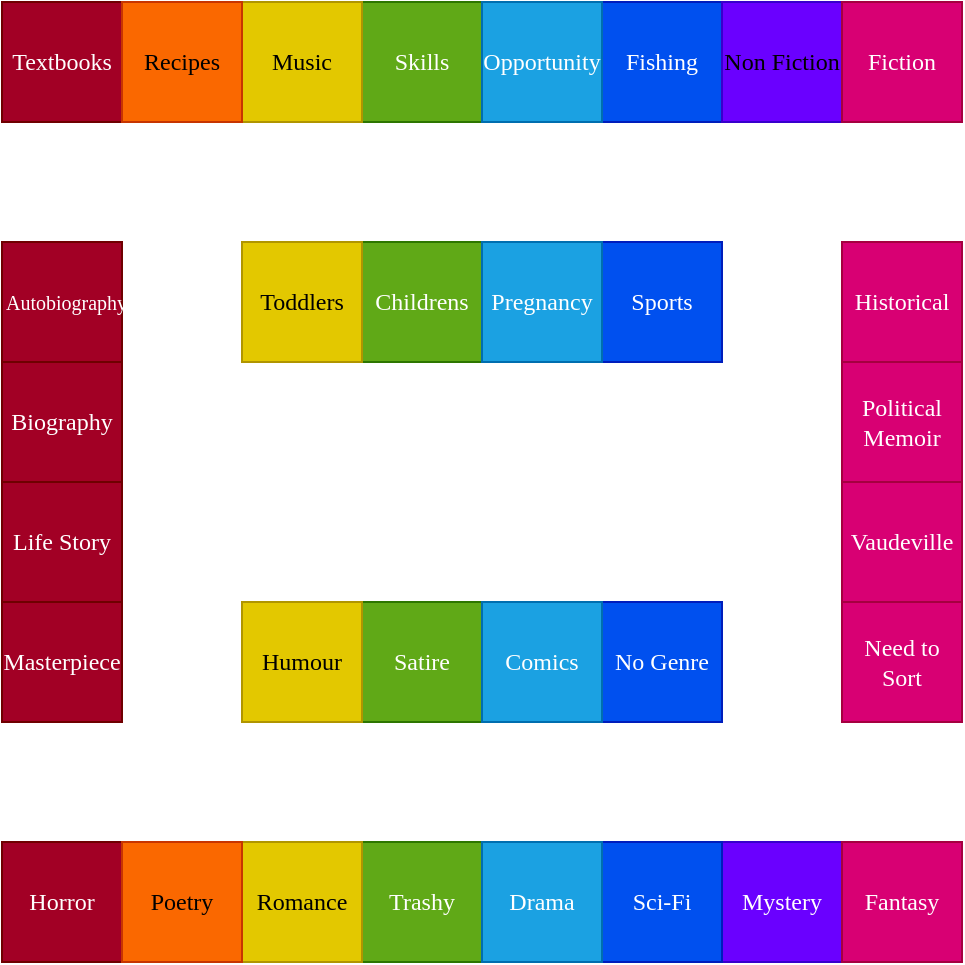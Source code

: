 <mxfile>
    <diagram id="MnHXRLiWCuT4bkUuz_oc" name="Bookshelves v1">
        <mxGraphModel dx="533" dy="505" grid="1" gridSize="15" guides="1" tooltips="1" connect="1" arrows="1" fold="1" page="1" pageScale="1" pageWidth="480" pageHeight="480" background="none" math="0" shadow="0">
            <root>
                <mxCell id="0"/>
                <mxCell id="1" parent="0"/>
                <mxCell id="20" value="&lt;font face=&quot;feather&quot;&gt;Historical&lt;/font&gt;" style="whiteSpace=wrap;html=1;fillColor=#d80073;strokeColor=#A50040;fontColor=#ffffff;" parent="1" vertex="1">
                    <mxGeometry x="420" y="120" width="60" height="60" as="geometry"/>
                </mxCell>
                <mxCell id="30" value="&lt;font face=&quot;feather&quot;&gt;Textbooks&lt;br&gt;&lt;/font&gt;" style="whiteSpace=wrap;html=1;fillColor=#a20025;strokeColor=#6F0000;fontColor=#ffffff;" parent="1" vertex="1">
                    <mxGeometry width="60" height="60" as="geometry"/>
                </mxCell>
                <mxCell id="31" value="&lt;font face=&quot;feather&quot;&gt;Skills&lt;br&gt;&lt;/font&gt;" style="whiteSpace=wrap;html=1;fillColor=#60a917;strokeColor=#2D7600;fontColor=#ffffff;" parent="1" vertex="1">
                    <mxGeometry x="180" width="60" height="60" as="geometry"/>
                </mxCell>
                <mxCell id="32" value="&lt;font face=&quot;Times New Roman&quot;&gt;Music&lt;/font&gt;" style="whiteSpace=wrap;html=1;fillColor=#e3c800;strokeColor=#B09500;fontColor=#000000;" parent="1" vertex="1">
                    <mxGeometry x="120" width="60" height="60" as="geometry"/>
                </mxCell>
                <mxCell id="33" value="&lt;font face=&quot;feather&quot;&gt;Fishing&lt;/font&gt;" style="whiteSpace=wrap;html=1;fillColor=#0050ef;strokeColor=#001DBC;fontColor=#ffffff;" parent="1" vertex="1">
                    <mxGeometry x="300" width="60" height="60" as="geometry"/>
                </mxCell>
                <mxCell id="34" value="&lt;span style=&quot;font-family: feather; font-size: 12px; font-style: normal; font-weight: 400; letter-spacing: normal; text-align: center; text-indent: 0px; text-transform: none; word-spacing: 0px; display: inline; float: none;&quot;&gt;Non Fiction&lt;/span&gt;&lt;br&gt;" style="whiteSpace=wrap;html=1;fillColor=#6a00ff;strokeColor=#3700CC;rounded=0;labelBackgroundColor=none;" parent="1" vertex="1">
                    <mxGeometry x="360" width="60" height="60" as="geometry"/>
                </mxCell>
                <mxCell id="35" value="&lt;font face=&quot;feather&quot;&gt;Recipes&lt;br&gt;&lt;/font&gt;" style="whiteSpace=wrap;html=1;fillColor=#fa6800;strokeColor=#C73500;fontColor=#000000;" parent="1" vertex="1">
                    <mxGeometry x="60" width="60" height="60" as="geometry"/>
                </mxCell>
                <mxCell id="36" value="&lt;font face=&quot;feather&quot;&gt;Fiction&lt;/font&gt;" style="whiteSpace=wrap;html=1;fillColor=#d80073;strokeColor=#A50040;fontColor=#ffffff;" parent="1" vertex="1">
                    <mxGeometry x="420" width="60" height="60" as="geometry"/>
                </mxCell>
                <mxCell id="37" value="&lt;font face=&quot;feather&quot;&gt;Vaudeville&lt;/font&gt;" style="whiteSpace=wrap;html=1;fillColor=#d80073;strokeColor=#A50040;fontColor=#ffffff;" parent="1" vertex="1">
                    <mxGeometry x="420" y="240" width="60" height="60" as="geometry"/>
                </mxCell>
                <mxCell id="39" value="&lt;span style=&quot;font-family: &amp;#34;feather&amp;#34;&quot;&gt;Need to Sort&lt;/span&gt;" style="whiteSpace=wrap;html=1;fillColor=#d80073;strokeColor=#A50040;fontColor=#ffffff;" parent="1" vertex="1">
                    <mxGeometry x="420" y="300" width="60" height="60" as="geometry"/>
                </mxCell>
                <mxCell id="41" value="&lt;font face=&quot;feather&quot;&gt;Political Memoir&lt;/font&gt;" style="whiteSpace=wrap;html=1;fillColor=#d80073;strokeColor=#A50040;fontColor=#ffffff;" parent="1" vertex="1">
                    <mxGeometry x="420" y="180" width="60" height="60" as="geometry"/>
                </mxCell>
                <mxCell id="44" value="&lt;font face=&quot;feather&quot; style=&quot;font-size: 10px&quot;&gt;Autobiography&lt;/font&gt;" style="whiteSpace=wrap;html=1;align=left;fillColor=#a20025;strokeColor=#6F0000;fontColor=#ffffff;" parent="1" vertex="1">
                    <mxGeometry y="120" width="60" height="60" as="geometry"/>
                </mxCell>
                <mxCell id="45" value="&lt;font face=&quot;feather&quot;&gt;Life Story&lt;/font&gt;" style="whiteSpace=wrap;html=1;fillColor=#a20025;strokeColor=#6F0000;fontColor=#ffffff;" parent="1" vertex="1">
                    <mxGeometry y="240" width="60" height="60" as="geometry"/>
                </mxCell>
                <mxCell id="46" value="&lt;font face=&quot;feather&quot;&gt;Masterpiece&lt;/font&gt;" style="whiteSpace=wrap;html=1;fillColor=#a20025;strokeColor=#6F0000;fontColor=#ffffff;" parent="1" vertex="1">
                    <mxGeometry y="300" width="60" height="60" as="geometry"/>
                </mxCell>
                <mxCell id="47" value="&lt;font face=&quot;feather&quot;&gt;Biography&lt;/font&gt;" style="whiteSpace=wrap;html=1;fillColor=#a20025;strokeColor=#6F0000;fontColor=#ffffff;" parent="1" vertex="1">
                    <mxGeometry y="180" width="60" height="60" as="geometry"/>
                </mxCell>
                <mxCell id="48" value="&lt;font face=&quot;feather&quot;&gt;Horror&lt;br&gt;&lt;/font&gt;" style="whiteSpace=wrap;html=1;fillColor=#a20025;strokeColor=#6F0000;fontColor=#ffffff;" parent="1" vertex="1">
                    <mxGeometry y="420" width="60" height="60" as="geometry"/>
                </mxCell>
                <mxCell id="49" value="&lt;font face=&quot;feather&quot;&gt;Trashy&lt;/font&gt;" style="whiteSpace=wrap;html=1;fillColor=#60a917;strokeColor=#2D7600;fontColor=#ffffff;" parent="1" vertex="1">
                    <mxGeometry x="180" y="420" width="60" height="60" as="geometry"/>
                </mxCell>
                <mxCell id="50" value="&lt;font face=&quot;feather&quot;&gt;Romance&lt;/font&gt;" style="whiteSpace=wrap;html=1;fillColor=#e3c800;strokeColor=#B09500;fontColor=#000000;" parent="1" vertex="1">
                    <mxGeometry x="120" y="420" width="60" height="60" as="geometry"/>
                </mxCell>
                <mxCell id="51" value="&lt;font face=&quot;feather&quot;&gt;Mystery&lt;/font&gt;" style="whiteSpace=wrap;html=1;fillColor=#6a00ff;strokeColor=#3700CC;fontColor=#ffffff;" parent="1" vertex="1">
                    <mxGeometry x="360" y="420" width="60" height="60" as="geometry"/>
                </mxCell>
                <mxCell id="52" value="&lt;font face=&quot;feather&quot;&gt;Sci-Fi&lt;/font&gt;" style="whiteSpace=wrap;html=1;fillColor=#0050ef;strokeColor=#001DBC;fontColor=#ffffff;" parent="1" vertex="1">
                    <mxGeometry x="300" y="420" width="60" height="60" as="geometry"/>
                </mxCell>
                <mxCell id="53" value="&lt;font face=&quot;feather&quot;&gt;Poetry&lt;/font&gt;" style="whiteSpace=wrap;html=1;fillColor=#fa6800;strokeColor=#C73500;fontColor=#000000;" parent="1" vertex="1">
                    <mxGeometry x="60" y="420" width="60" height="60" as="geometry"/>
                </mxCell>
                <mxCell id="54" value="&lt;font face=&quot;feather&quot;&gt;Fantasy&lt;/font&gt;" style="whiteSpace=wrap;html=1;fillColor=#d80073;strokeColor=#A50040;fontColor=#ffffff;" parent="1" vertex="1">
                    <mxGeometry x="420" y="420" width="60" height="60" as="geometry"/>
                </mxCell>
                <mxCell id="56" value="&lt;font face=&quot;feather&quot;&gt;Childrens&lt;/font&gt;" style="whiteSpace=wrap;html=1;fillColor=#60a917;strokeColor=#2D7600;fontColor=#ffffff;" parent="1" vertex="1">
                    <mxGeometry x="180" y="120" width="60" height="60" as="geometry"/>
                </mxCell>
                <mxCell id="57" value="&lt;font face=&quot;feather&quot;&gt;Toddlers&lt;/font&gt;" style="whiteSpace=wrap;html=1;fillColor=#e3c800;strokeColor=#B09500;fontColor=#000000;" parent="1" vertex="1">
                    <mxGeometry x="120" y="120" width="60" height="60" as="geometry"/>
                </mxCell>
                <mxCell id="58" value="&lt;font face=&quot;feather&quot;&gt;Sports&lt;/font&gt;" style="whiteSpace=wrap;html=1;fillColor=#0050ef;strokeColor=#001DBC;fontColor=#ffffff;" parent="1" vertex="1">
                    <mxGeometry x="300" y="120" width="60" height="60" as="geometry"/>
                </mxCell>
                <mxCell id="59" value="&lt;font face=&quot;feather&quot;&gt;Pregnancy&lt;/font&gt;" style="whiteSpace=wrap;html=1;fillColor=#1ba1e2;strokeColor=#006EAF;fontColor=#ffffff;" parent="1" vertex="1">
                    <mxGeometry x="240" y="120" width="60" height="60" as="geometry"/>
                </mxCell>
                <mxCell id="60" value="&lt;font face=&quot;feather&quot;&gt;Satire&lt;/font&gt;" style="whiteSpace=wrap;html=1;fillColor=#60a917;strokeColor=#2D7600;fontColor=#ffffff;" parent="1" vertex="1">
                    <mxGeometry x="180" y="300" width="60" height="60" as="geometry"/>
                </mxCell>
                <mxCell id="61" value="&lt;font face=&quot;feather&quot;&gt;Humour&lt;/font&gt;" style="whiteSpace=wrap;html=1;fillColor=#e3c800;strokeColor=#B09500;fontColor=#000000;" parent="1" vertex="1">
                    <mxGeometry x="120" y="300" width="60" height="60" as="geometry"/>
                </mxCell>
                <mxCell id="62" value="&lt;font face=&quot;feather&quot;&gt;No Genre&lt;br&gt;&lt;/font&gt;" style="whiteSpace=wrap;html=1;fillColor=#0050ef;strokeColor=#001DBC;fontColor=#ffffff;" parent="1" vertex="1">
                    <mxGeometry x="300" y="300" width="60" height="60" as="geometry"/>
                </mxCell>
                <mxCell id="63" value="&lt;font face=&quot;feather&quot;&gt;Comics&lt;/font&gt;" style="whiteSpace=wrap;html=1;fillColor=#1ba1e2;strokeColor=#006EAF;fontColor=#ffffff;" parent="1" vertex="1">
                    <mxGeometry x="240" y="300" width="60" height="60" as="geometry"/>
                </mxCell>
                <mxCell id="64" value="&lt;font face=&quot;feather&quot;&gt;Opportunity&lt;/font&gt;" style="whiteSpace=wrap;html=1;fillColor=#1ba1e2;strokeColor=#006EAF;fontColor=#ffffff;" parent="1" vertex="1">
                    <mxGeometry x="240" width="60" height="60" as="geometry"/>
                </mxCell>
                <mxCell id="65" value="&lt;font face=&quot;feather&quot;&gt;Drama&lt;/font&gt;" style="whiteSpace=wrap;html=1;fillColor=#1ba1e2;strokeColor=#006EAF;fontColor=#ffffff;" parent="1" vertex="1">
                    <mxGeometry x="240" y="420" width="60" height="60" as="geometry"/>
                </mxCell>
            </root>
        </mxGraphModel>
    </diagram>
    <diagram name="Bookshelves v2" id="pqROL0-Lg8HDBy39tY6a">
        <mxGraphModel dx="533" dy="505" grid="1" gridSize="15" guides="1" tooltips="1" connect="1" arrows="1" fold="1" page="1" pageScale="1" pageWidth="480" pageHeight="480" background="none" math="0" shadow="0">
            <root>
                <mxCell id="3aCzKKHGOqxEqKxZzgI--0"/>
                <mxCell id="3aCzKKHGOqxEqKxZzgI--1" parent="3aCzKKHGOqxEqKxZzgI--0"/>
                <mxCell id="3aCzKKHGOqxEqKxZzgI--2" value="&lt;font face=&quot;feather&quot;&gt;Historical&lt;/font&gt;" style="whiteSpace=wrap;html=1;fillColor=#6a00ff;strokeColor=#3700CC;fontColor=#ffffff;" vertex="1" parent="3aCzKKHGOqxEqKxZzgI--1">
                    <mxGeometry x="360" y="300" width="60" height="60" as="geometry"/>
                </mxCell>
                <mxCell id="3aCzKKHGOqxEqKxZzgI--3" value="&lt;font face=&quot;feather&quot;&gt;Textbooks&lt;br&gt;&lt;/font&gt;" style="whiteSpace=wrap;html=1;fillColor=#a20025;strokeColor=#6F0000;fontColor=#ffffff;" vertex="1" parent="3aCzKKHGOqxEqKxZzgI--1">
                    <mxGeometry width="60" height="60" as="geometry"/>
                </mxCell>
                <mxCell id="3aCzKKHGOqxEqKxZzgI--4" value="&lt;font face=&quot;feather&quot;&gt;Skills&lt;br&gt;&lt;/font&gt;" style="whiteSpace=wrap;html=1;fillColor=#60a917;strokeColor=#2D7600;fontColor=#ffffff;" vertex="1" parent="3aCzKKHGOqxEqKxZzgI--1">
                    <mxGeometry x="180" width="60" height="60" as="geometry"/>
                </mxCell>
                <mxCell id="3aCzKKHGOqxEqKxZzgI--5" value="&lt;font face=&quot;Times New Roman&quot;&gt;Music&lt;/font&gt;" style="whiteSpace=wrap;html=1;fillColor=#e3c800;strokeColor=#B09500;fontColor=#000000;" vertex="1" parent="3aCzKKHGOqxEqKxZzgI--1">
                    <mxGeometry x="120" width="60" height="60" as="geometry"/>
                </mxCell>
                <mxCell id="3aCzKKHGOqxEqKxZzgI--6" value="&lt;font face=&quot;feather&quot;&gt;Fishing&lt;/font&gt;" style="whiteSpace=wrap;html=1;fillColor=#0050ef;strokeColor=#001DBC;fontColor=#ffffff;" vertex="1" parent="3aCzKKHGOqxEqKxZzgI--1">
                    <mxGeometry x="300" width="60" height="60" as="geometry"/>
                </mxCell>
                <mxCell id="3aCzKKHGOqxEqKxZzgI--7" value="&lt;span style=&quot;font-family: feather; font-size: 12px; font-style: normal; font-weight: 400; letter-spacing: normal; text-align: center; text-indent: 0px; text-transform: none; word-spacing: 0px; display: inline; float: none;&quot;&gt;Non Fiction&lt;/span&gt;&lt;br&gt;" style="whiteSpace=wrap;html=1;fillColor=#6a00ff;strokeColor=#3700CC;rounded=0;labelBackgroundColor=none;" vertex="1" parent="3aCzKKHGOqxEqKxZzgI--1">
                    <mxGeometry x="360" width="60" height="60" as="geometry"/>
                </mxCell>
                <mxCell id="3aCzKKHGOqxEqKxZzgI--8" value="&lt;font face=&quot;feather&quot;&gt;Recipes&lt;br&gt;&lt;/font&gt;" style="whiteSpace=wrap;html=1;fillColor=#fa6800;strokeColor=#C73500;fontColor=#000000;" vertex="1" parent="3aCzKKHGOqxEqKxZzgI--1">
                    <mxGeometry x="60" width="60" height="60" as="geometry"/>
                </mxCell>
                <mxCell id="3aCzKKHGOqxEqKxZzgI--9" value="&lt;font face=&quot;feather&quot;&gt;Fiction&lt;/font&gt;" style="whiteSpace=wrap;html=1;fillColor=#d80073;strokeColor=#A50040;fontColor=#ffffff;" vertex="1" parent="3aCzKKHGOqxEqKxZzgI--1">
                    <mxGeometry x="420" width="60" height="60" as="geometry"/>
                </mxCell>
                <mxCell id="3aCzKKHGOqxEqKxZzgI--10" value="&lt;font face=&quot;feather&quot;&gt;Vaudeville&lt;/font&gt;" style="whiteSpace=wrap;html=1;fillColor=#1ba1e2;strokeColor=#006EAF;fontColor=#ffffff;" vertex="1" parent="3aCzKKHGOqxEqKxZzgI--1">
                    <mxGeometry x="240" y="300" width="60" height="60" as="geometry"/>
                </mxCell>
                <mxCell id="3aCzKKHGOqxEqKxZzgI--11" value="&lt;span style=&quot;font-family: &amp;#34;feather&amp;#34;&quot;&gt;Need to Sort&lt;/span&gt;" style="whiteSpace=wrap;html=1;fillColor=#d80073;strokeColor=#A50040;fontColor=#ffffff;" vertex="1" parent="3aCzKKHGOqxEqKxZzgI--1">
                    <mxGeometry x="420" y="300" width="60" height="60" as="geometry"/>
                </mxCell>
                <mxCell id="3aCzKKHGOqxEqKxZzgI--12" value="&lt;font face=&quot;feather&quot;&gt;Political Memoir&lt;/font&gt;" style="whiteSpace=wrap;html=1;fillColor=#0050ef;strokeColor=#001DBC;fontColor=#ffffff;" vertex="1" parent="3aCzKKHGOqxEqKxZzgI--1">
                    <mxGeometry x="300" y="300" width="60" height="60" as="geometry"/>
                </mxCell>
                <mxCell id="3aCzKKHGOqxEqKxZzgI--13" value="&lt;font face=&quot;feather&quot; style=&quot;font-size: 10px&quot;&gt;Autobiography&lt;/font&gt;" style="whiteSpace=wrap;html=1;align=left;fillColor=#60a917;strokeColor=#2D7600;fontColor=#ffffff;" vertex="1" parent="3aCzKKHGOqxEqKxZzgI--1">
                    <mxGeometry x="180" y="300" width="60" height="60" as="geometry"/>
                </mxCell>
                <mxCell id="3aCzKKHGOqxEqKxZzgI--14" value="&lt;font face=&quot;feather&quot;&gt;Life Story&lt;/font&gt;" style="whiteSpace=wrap;html=1;fillColor=#fa6800;strokeColor=#C73500;fontColor=#000000;" vertex="1" parent="3aCzKKHGOqxEqKxZzgI--1">
                    <mxGeometry x="60" y="300" width="60" height="60" as="geometry"/>
                </mxCell>
                <mxCell id="3aCzKKHGOqxEqKxZzgI--15" value="&lt;font face=&quot;feather&quot;&gt;Masterpiece&lt;/font&gt;" style="whiteSpace=wrap;html=1;fillColor=#a20025;strokeColor=#6F0000;fontColor=#ffffff;" vertex="1" parent="3aCzKKHGOqxEqKxZzgI--1">
                    <mxGeometry y="300" width="60" height="60" as="geometry"/>
                </mxCell>
                <mxCell id="3aCzKKHGOqxEqKxZzgI--16" value="&lt;font face=&quot;feather&quot;&gt;Biography&lt;/font&gt;" style="whiteSpace=wrap;html=1;fillColor=#e3c800;strokeColor=#B09500;fontColor=#000000;" vertex="1" parent="3aCzKKHGOqxEqKxZzgI--1">
                    <mxGeometry x="120" y="300" width="60" height="60" as="geometry"/>
                </mxCell>
                <mxCell id="3aCzKKHGOqxEqKxZzgI--17" value="&lt;font face=&quot;feather&quot;&gt;Horror&lt;br&gt;&lt;/font&gt;" style="whiteSpace=wrap;html=1;fillColor=#a20025;strokeColor=#6F0000;fontColor=#ffffff;" vertex="1" parent="3aCzKKHGOqxEqKxZzgI--1">
                    <mxGeometry y="420" width="60" height="60" as="geometry"/>
                </mxCell>
                <mxCell id="3aCzKKHGOqxEqKxZzgI--18" value="&lt;font face=&quot;feather&quot;&gt;Trashy&lt;/font&gt;" style="whiteSpace=wrap;html=1;fillColor=#60a917;strokeColor=#2D7600;fontColor=#ffffff;" vertex="1" parent="3aCzKKHGOqxEqKxZzgI--1">
                    <mxGeometry x="180" y="420" width="60" height="60" as="geometry"/>
                </mxCell>
                <mxCell id="3aCzKKHGOqxEqKxZzgI--19" value="&lt;font face=&quot;feather&quot;&gt;Romance&lt;/font&gt;" style="whiteSpace=wrap;html=1;fillColor=#e3c800;strokeColor=#B09500;fontColor=#000000;" vertex="1" parent="3aCzKKHGOqxEqKxZzgI--1">
                    <mxGeometry x="120" y="420" width="60" height="60" as="geometry"/>
                </mxCell>
                <mxCell id="3aCzKKHGOqxEqKxZzgI--20" value="&lt;font face=&quot;feather&quot;&gt;Mystery&lt;/font&gt;" style="whiteSpace=wrap;html=1;fillColor=#6a00ff;strokeColor=#3700CC;fontColor=#ffffff;" vertex="1" parent="3aCzKKHGOqxEqKxZzgI--1">
                    <mxGeometry x="360" y="420" width="60" height="60" as="geometry"/>
                </mxCell>
                <mxCell id="3aCzKKHGOqxEqKxZzgI--21" value="&lt;font face=&quot;feather&quot;&gt;Sci-Fi&lt;/font&gt;" style="whiteSpace=wrap;html=1;fillColor=#0050ef;strokeColor=#001DBC;fontColor=#ffffff;" vertex="1" parent="3aCzKKHGOqxEqKxZzgI--1">
                    <mxGeometry x="300" y="420" width="60" height="60" as="geometry"/>
                </mxCell>
                <mxCell id="3aCzKKHGOqxEqKxZzgI--22" value="&lt;font face=&quot;feather&quot;&gt;Poetry&lt;/font&gt;" style="whiteSpace=wrap;html=1;fillColor=#fa6800;strokeColor=#C73500;fontColor=#000000;" vertex="1" parent="3aCzKKHGOqxEqKxZzgI--1">
                    <mxGeometry x="60" y="420" width="60" height="60" as="geometry"/>
                </mxCell>
                <mxCell id="3aCzKKHGOqxEqKxZzgI--23" value="&lt;font face=&quot;feather&quot;&gt;Fantasy&lt;/font&gt;" style="whiteSpace=wrap;html=1;fillColor=#d80073;strokeColor=#A50040;fontColor=#ffffff;" vertex="1" parent="3aCzKKHGOqxEqKxZzgI--1">
                    <mxGeometry x="420" y="420" width="60" height="60" as="geometry"/>
                </mxCell>
                <mxCell id="3aCzKKHGOqxEqKxZzgI--24" value="&lt;font face=&quot;feather&quot;&gt;Childrens&lt;/font&gt;" style="whiteSpace=wrap;html=1;fillColor=#1ba1e2;strokeColor=#006EAF;fontColor=#ffffff;" vertex="1" parent="3aCzKKHGOqxEqKxZzgI--1">
                    <mxGeometry x="240" y="120" width="60" height="60" as="geometry"/>
                </mxCell>
                <mxCell id="3aCzKKHGOqxEqKxZzgI--25" value="&lt;font face=&quot;feather&quot;&gt;Toddlers&lt;/font&gt;" style="whiteSpace=wrap;html=1;fillColor=#60a917;strokeColor=#2D7600;fontColor=#ffffff;" vertex="1" parent="3aCzKKHGOqxEqKxZzgI--1">
                    <mxGeometry x="180" y="120" width="60" height="60" as="geometry"/>
                </mxCell>
                <mxCell id="3aCzKKHGOqxEqKxZzgI--26" value="&lt;font face=&quot;feather&quot;&gt;Sports&lt;/font&gt;" style="whiteSpace=wrap;html=1;fillColor=#6a00ff;strokeColor=#3700CC;fontColor=#ffffff;" vertex="1" parent="3aCzKKHGOqxEqKxZzgI--1">
                    <mxGeometry x="360" y="120" width="60" height="60" as="geometry"/>
                </mxCell>
                <mxCell id="3aCzKKHGOqxEqKxZzgI--27" value="&lt;font face=&quot;feather&quot;&gt;Pregnancy&lt;/font&gt;" style="whiteSpace=wrap;html=1;fillColor=#0050ef;strokeColor=#001DBC;fontColor=#ffffff;" vertex="1" parent="3aCzKKHGOqxEqKxZzgI--1">
                    <mxGeometry x="300" y="120" width="60" height="60" as="geometry"/>
                </mxCell>
                <mxCell id="3aCzKKHGOqxEqKxZzgI--28" value="&lt;font face=&quot;feather&quot;&gt;Satire&lt;/font&gt;" style="whiteSpace=wrap;html=1;fillColor=#fa6800;strokeColor=#C73500;fontColor=#000000;" vertex="1" parent="3aCzKKHGOqxEqKxZzgI--1">
                    <mxGeometry x="60" y="120" width="60" height="60" as="geometry"/>
                </mxCell>
                <mxCell id="3aCzKKHGOqxEqKxZzgI--29" value="&lt;font face=&quot;feather&quot;&gt;Humour&lt;/font&gt;" style="whiteSpace=wrap;html=1;fillColor=#a20025;strokeColor=#6F0000;fontColor=#ffffff;" vertex="1" parent="3aCzKKHGOqxEqKxZzgI--1">
                    <mxGeometry y="120" width="60" height="60" as="geometry"/>
                </mxCell>
                <mxCell id="3aCzKKHGOqxEqKxZzgI--30" value="&lt;font face=&quot;feather&quot;&gt;No Genre&lt;br&gt;&lt;/font&gt;" style="whiteSpace=wrap;html=1;fillColor=#d80073;strokeColor=#A50040;fontColor=#ffffff;" vertex="1" parent="3aCzKKHGOqxEqKxZzgI--1">
                    <mxGeometry x="420" y="120" width="60" height="60" as="geometry"/>
                </mxCell>
                <mxCell id="3aCzKKHGOqxEqKxZzgI--31" value="&lt;font face=&quot;feather&quot;&gt;Comics&lt;/font&gt;" style="whiteSpace=wrap;html=1;fillColor=#e3c800;strokeColor=#B09500;fontColor=#000000;" vertex="1" parent="3aCzKKHGOqxEqKxZzgI--1">
                    <mxGeometry x="120" y="120" width="60" height="60" as="geometry"/>
                </mxCell>
                <mxCell id="3aCzKKHGOqxEqKxZzgI--32" value="&lt;font face=&quot;feather&quot;&gt;Opportunity&lt;/font&gt;" style="whiteSpace=wrap;html=1;fillColor=#1ba1e2;strokeColor=#006EAF;fontColor=#ffffff;" vertex="1" parent="3aCzKKHGOqxEqKxZzgI--1">
                    <mxGeometry x="240" width="60" height="60" as="geometry"/>
                </mxCell>
                <mxCell id="3aCzKKHGOqxEqKxZzgI--33" value="&lt;font face=&quot;feather&quot;&gt;Drama&lt;/font&gt;" style="whiteSpace=wrap;html=1;fillColor=#1ba1e2;strokeColor=#006EAF;fontColor=#ffffff;" vertex="1" parent="3aCzKKHGOqxEqKxZzgI--1">
                    <mxGeometry x="240" y="420" width="60" height="60" as="geometry"/>
                </mxCell>
            </root>
        </mxGraphModel>
    </diagram>
    <diagram id="H79nvtfC_lhW25GDWAJ8" name="Genres">
        &#xa;
        <mxGraphModel dx="264" dy="773" grid="1" gridSize="10" guides="1" tooltips="1" connect="1" arrows="1" fold="1" page="1" pageScale="1" pageWidth="600" pageHeight="500" math="0" shadow="0">
            &#xa;
            <root>
                &#xa;
                <mxCell id="pmA7vRkRfB0VJjXid8ay-0"/>
                &#xa;
                <mxCell id="pmA7vRkRfB0VJjXid8ay-1" parent="pmA7vRkRfB0VJjXid8ay-0"/>
                &#xa;
                <mxCell id="pmA7vRkRfB0VJjXid8ay-2" value="&lt;font face=&quot;Times New Roman&quot; style=&quot;font-size: 10px&quot;&gt;Fiction&lt;/font&gt;" style="rounded=0;whiteSpace=wrap;html=1;fillColor=#1ba1e2;fontColor=#ffffff;strokeColor=#FFFFFF;" parent="pmA7vRkRfB0VJjXid8ay-1" vertex="1">
                    &#xa;
                    <mxGeometry x="120" width="40" height="20" as="geometry"/>
                    &#xa;
                </mxCell>
                &#xa;
                <mxCell id="pmA7vRkRfB0VJjXid8ay-5" style="edgeStyle=orthogonalEdgeStyle;rounded=0;orthogonalLoop=1;jettySize=auto;html=1;entryX=0;entryY=0.5;entryDx=0;entryDy=0;strokeColor=#FFFFFF;" parent="pmA7vRkRfB0VJjXid8ay-1" source="pmA7vRkRfB0VJjXid8ay-4" target="pmA7vRkRfB0VJjXid8ay-2" edge="1">
                    &#xa;
                    <mxGeometry relative="1" as="geometry"/>
                    &#xa;
                </mxCell>
                &#xa;
                <mxCell id="pmA7vRkRfB0VJjXid8ay-9" style="edgeStyle=orthogonalEdgeStyle;rounded=0;orthogonalLoop=1;jettySize=auto;html=1;entryX=0;entryY=0.5;entryDx=0;entryDy=0;strokeColor=#FFFFFF;" parent="pmA7vRkRfB0VJjXid8ay-1" source="pmA7vRkRfB0VJjXid8ay-4" target="pmA7vRkRfB0VJjXid8ay-8" edge="1">
                    &#xa;
                    <mxGeometry relative="1" as="geometry">
                        &#xa;
                        <Array as="points">
                            &#xa;
                            <mxPoint x="40" y="50"/>
                            &#xa;
                        </Array>
                        &#xa;
                    </mxGeometry>
                    &#xa;
                </mxCell>
                &#xa;
                <mxCell id="pmA7vRkRfB0VJjXid8ay-4" value="&lt;font face=&quot;Times New Roman&quot; style=&quot;font-size: 10px&quot;&gt;Available at Start&lt;/font&gt;" style="rounded=0;whiteSpace=wrap;html=1;fontColor=#ffffff;gradientDirection=south;fillColor=#FF0080;strokeColor=#FFFFFF;" parent="pmA7vRkRfB0VJjXid8ay-1" vertex="1">
                    &#xa;
                    <mxGeometry width="80" height="20" as="geometry"/>
                    &#xa;
                </mxCell>
                &#xa;
                <mxCell id="pmA7vRkRfB0VJjXid8ay-11" style="edgeStyle=orthogonalEdgeStyle;rounded=0;orthogonalLoop=1;jettySize=auto;html=1;entryX=0;entryY=0.5;entryDx=0;entryDy=0;strokeColor=#FFFFFF;" parent="pmA7vRkRfB0VJjXid8ay-1" source="pmA7vRkRfB0VJjXid8ay-6" target="pmA7vRkRfB0VJjXid8ay-10" edge="1">
                    &#xa;
                    <mxGeometry relative="1" as="geometry"/>
                    &#xa;
                </mxCell>
                &#xa;
                <mxCell id="pmA7vRkRfB0VJjXid8ay-13" style="edgeStyle=orthogonalEdgeStyle;rounded=0;orthogonalLoop=1;jettySize=auto;html=1;entryX=0;entryY=0.5;entryDx=0;entryDy=0;strokeColor=#FFFFFF;" parent="pmA7vRkRfB0VJjXid8ay-1" source="pmA7vRkRfB0VJjXid8ay-6" target="pmA7vRkRfB0VJjXid8ay-12" edge="1">
                    &#xa;
                    <mxGeometry relative="1" as="geometry">
                        &#xa;
                        <Array as="points">
                            &#xa;
                            <mxPoint x="20" y="130"/>
                            &#xa;
                        </Array>
                        &#xa;
                    </mxGeometry>
                    &#xa;
                </mxCell>
                &#xa;
                <mxCell id="pmA7vRkRfB0VJjXid8ay-43" style="edgeStyle=orthogonalEdgeStyle;rounded=0;orthogonalLoop=1;jettySize=auto;html=1;entryX=0;entryY=0.5;entryDx=0;entryDy=0;strokeColor=#FFFFFF;" parent="pmA7vRkRfB0VJjXid8ay-1" source="pmA7vRkRfB0VJjXid8ay-6" target="pmA7vRkRfB0VJjXid8ay-41" edge="1">
                    &#xa;
                    <mxGeometry relative="1" as="geometry">
                        &#xa;
                        <Array as="points">
                            &#xa;
                            <mxPoint x="10" y="170"/>
                            &#xa;
                        </Array>
                        &#xa;
                    </mxGeometry>
                    &#xa;
                </mxCell>
                &#xa;
                <mxCell id="pmA7vRkRfB0VJjXid8ay-6" value="&lt;font face=&quot;Times New Roman&quot; style=&quot;font-size: 10px&quot;&gt;1&lt;/font&gt;" style="rounded=0;whiteSpace=wrap;html=1;fillColor=#a20025;fontColor=#ffffff;strokeColor=#FFFFFF;" parent="pmA7vRkRfB0VJjXid8ay-1" vertex="1">
                    &#xa;
                    <mxGeometry y="80" width="20" height="20" as="geometry"/>
                    &#xa;
                </mxCell>
                &#xa;
                <mxCell id="pmA7vRkRfB0VJjXid8ay-8" value="&lt;font face=&quot;Times New Roman&quot; style=&quot;font-size: 10px&quot;&gt;Non-Fiction&lt;/font&gt;" style="rounded=0;whiteSpace=wrap;html=1;fillColor=#1ba1e2;fontColor=#ffffff;strokeColor=#FFFFFF;" parent="pmA7vRkRfB0VJjXid8ay-1" vertex="1">
                    &#xa;
                    <mxGeometry x="120" y="40" width="60" height="20" as="geometry"/>
                    &#xa;
                </mxCell>
                &#xa;
                <mxCell id="uikIPxH3CUJWsQ4aGfVe-12" style="edgeStyle=none;rounded=0;orthogonalLoop=1;jettySize=auto;html=1;entryX=0;entryY=0;entryDx=0;entryDy=0;" parent="pmA7vRkRfB0VJjXid8ay-1" source="pmA7vRkRfB0VJjXid8ay-10" target="pmA7vRkRfB0VJjXid8ay-14" edge="1">
                    &#xa;
                    <mxGeometry relative="1" as="geometry"/>
                    &#xa;
                </mxCell>
                &#xa;
                <mxCell id="pmA7vRkRfB0VJjXid8ay-10" value="&lt;font face=&quot;Times New Roman&quot;&gt;&lt;span style=&quot;font-size: 10px&quot;&gt;Painting 1&lt;/span&gt;&lt;/font&gt;" style="rounded=0;whiteSpace=wrap;html=1;fillColor=#e3c800;fontColor=#ffffff;strokeColor=#FFFFFF;" parent="pmA7vRkRfB0VJjXid8ay-1" vertex="1">
                    &#xa;
                    <mxGeometry x="40" y="80" width="50" height="20" as="geometry"/>
                    &#xa;
                </mxCell>
                &#xa;
                <mxCell id="uikIPxH3CUJWsQ4aGfVe-13" style="edgeStyle=none;rounded=0;orthogonalLoop=1;jettySize=auto;html=1;entryX=0;entryY=1;entryDx=0;entryDy=0;" parent="pmA7vRkRfB0VJjXid8ay-1" source="pmA7vRkRfB0VJjXid8ay-12" target="pmA7vRkRfB0VJjXid8ay-14" edge="1">
                    &#xa;
                    <mxGeometry relative="1" as="geometry"/>
                    &#xa;
                </mxCell>
                &#xa;
                <mxCell id="pmA7vRkRfB0VJjXid8ay-12" value="&lt;font face=&quot;Times New Roman&quot;&gt;&lt;span style=&quot;font-size: 10px&quot;&gt;Street Art 1&lt;/span&gt;&lt;/font&gt;" style="rounded=0;whiteSpace=wrap;html=1;fillColor=#e3c800;fontColor=#ffffff;strokeColor=#FFFFFF;" parent="pmA7vRkRfB0VJjXid8ay-1" vertex="1">
                    &#xa;
                    <mxGeometry x="40" y="120" width="50" height="20" as="geometry"/>
                    &#xa;
                </mxCell>
                &#xa;
                <mxCell id="pmA7vRkRfB0VJjXid8ay-14" value="&lt;font face=&quot;Times New Roman&quot; style=&quot;font-size: 10px&quot;&gt;Comic&lt;/font&gt;" style="rounded=0;whiteSpace=wrap;html=1;fillColor=#1ba1e2;fontColor=#ffffff;strokeColor=#FFFFFF;" parent="pmA7vRkRfB0VJjXid8ay-1" vertex="1">
                    &#xa;
                    <mxGeometry x="120" y="100" width="40" height="20" as="geometry"/>
                    &#xa;
                </mxCell>
                &#xa;
                <mxCell id="pmA7vRkRfB0VJjXid8ay-21" style="edgeStyle=orthogonalEdgeStyle;rounded=0;orthogonalLoop=1;jettySize=auto;html=1;exitX=0.5;exitY=1;exitDx=0;exitDy=0;entryX=0.5;entryY=0;entryDx=0;entryDy=0;strokeColor=#FFFFFF;" parent="pmA7vRkRfB0VJjXid8ay-1" source="pmA7vRkRfB0VJjXid8ay-19" target="pmA7vRkRfB0VJjXid8ay-20" edge="1">
                    &#xa;
                    <mxGeometry relative="1" as="geometry"/>
                    &#xa;
                </mxCell>
                &#xa;
                <mxCell id="pmA7vRkRfB0VJjXid8ay-19" value="&lt;font face=&quot;Times New Roman&quot; style=&quot;font-size: 10px&quot;&gt;25 Novels&lt;/font&gt;" style="rounded=0;whiteSpace=wrap;html=1;fontColor=#ffffff;fillColor=#FF0080;strokeColor=#FFFFFF;" parent="pmA7vRkRfB0VJjXid8ay-1" vertex="1">
                    &#xa;
                    <mxGeometry x="210" width="60" height="20" as="geometry"/>
                    &#xa;
                </mxCell>
                &#xa;
                <mxCell id="pmA7vRkRfB0VJjXid8ay-20" value="&lt;font face=&quot;Times New Roman&quot; style=&quot;font-size: 10px&quot;&gt;Masterpiece&lt;/font&gt;" style="rounded=0;whiteSpace=wrap;html=1;fillColor=#1ba1e2;fontColor=#ffffff;strokeColor=#FFFFFF;" parent="pmA7vRkRfB0VJjXid8ay-1" vertex="1">
                    &#xa;
                    <mxGeometry x="210" y="40" width="60" height="20" as="geometry"/>
                    &#xa;
                </mxCell>
                &#xa;
                <mxCell id="pmA7vRkRfB0VJjXid8ay-22" style="edgeStyle=orthogonalEdgeStyle;rounded=0;orthogonalLoop=1;jettySize=auto;html=1;exitX=0.5;exitY=1;exitDx=0;exitDy=0;entryX=0.5;entryY=0;entryDx=0;entryDy=0;strokeColor=#FFFFFF;" parent="pmA7vRkRfB0VJjXid8ay-1" source="pmA7vRkRfB0VJjXid8ay-23" target="pmA7vRkRfB0VJjXid8ay-24" edge="1">
                    &#xa;
                    <mxGeometry relative="1" as="geometry"/>
                    &#xa;
                </mxCell>
                &#xa;
                <mxCell id="pmA7vRkRfB0VJjXid8ay-27" style="edgeStyle=orthogonalEdgeStyle;rounded=0;orthogonalLoop=1;jettySize=auto;html=1;entryX=0;entryY=0.5;entryDx=0;entryDy=0;strokeColor=#FFFFFF;" parent="pmA7vRkRfB0VJjXid8ay-1" source="pmA7vRkRfB0VJjXid8ay-23" target="pmA7vRkRfB0VJjXid8ay-26" edge="1">
                    &#xa;
                    <mxGeometry relative="1" as="geometry">
                        &#xa;
                        <Array as="points">
                            &#xa;
                            <mxPoint x="330" y="10"/>
                            &#xa;
                        </Array>
                        &#xa;
                    </mxGeometry>
                    &#xa;
                </mxCell>
                &#xa;
                <mxCell id="pmA7vRkRfB0VJjXid8ay-32" style="orthogonalLoop=1;jettySize=auto;html=1;exitX=1;exitY=0.5;exitDx=0;exitDy=0;entryX=0;entryY=0.5;entryDx=0;entryDy=0;strokeColor=#FFFFFF;" parent="pmA7vRkRfB0VJjXid8ay-1" source="pmA7vRkRfB0VJjXid8ay-23" target="pmA7vRkRfB0VJjXid8ay-30" edge="1">
                    &#xa;
                    <mxGeometry relative="1" as="geometry"/>
                    &#xa;
                </mxCell>
                &#xa;
                <mxCell id="pmA7vRkRfB0VJjXid8ay-23" value="&lt;font face=&quot;Times New Roman&quot; style=&quot;font-size: 10px&quot;&gt;Opportunity&lt;/font&gt;" style="rounded=0;whiteSpace=wrap;html=1;fontColor=#ffffff;fillColor=#FF0080;strokeColor=#FFFFFF;" parent="pmA7vRkRfB0VJjXid8ay-1" vertex="1">
                    &#xa;
                    <mxGeometry x="300" y="40" width="60" height="20" as="geometry"/>
                    &#xa;
                </mxCell>
                &#xa;
                <mxCell id="pmA7vRkRfB0VJjXid8ay-38" style="edgeStyle=orthogonalEdgeStyle;rounded=0;orthogonalLoop=1;jettySize=auto;html=1;entryX=0.5;entryY=0;entryDx=0;entryDy=0;strokeColor=#FFFFFF;" parent="pmA7vRkRfB0VJjXid8ay-1" source="pmA7vRkRfB0VJjXid8ay-24" target="pmA7vRkRfB0VJjXid8ay-36" edge="1">
                    &#xa;
                    <mxGeometry relative="1" as="geometry"/>
                    &#xa;
                </mxCell>
                &#xa;
                <mxCell id="pmA7vRkRfB0VJjXid8ay-24" value="&lt;font face=&quot;Times New Roman&quot; style=&quot;font-size: 10px&quot;&gt;Biography&lt;/font&gt;" style="rounded=0;whiteSpace=wrap;html=1;fillColor=#1ba1e2;fontColor=#ffffff;strokeColor=#FFFFFF;" parent="pmA7vRkRfB0VJjXid8ay-1" vertex="1">
                    &#xa;
                    <mxGeometry x="300" y="80" width="60" height="20" as="geometry"/>
                    &#xa;
                </mxCell>
                &#xa;
                <mxCell id="pmA7vRkRfB0VJjXid8ay-29" style="edgeStyle=orthogonalEdgeStyle;rounded=0;orthogonalLoop=1;jettySize=auto;html=1;strokeColor=#FFFFFF;" parent="pmA7vRkRfB0VJjXid8ay-1" source="pmA7vRkRfB0VJjXid8ay-26" target="pmA7vRkRfB0VJjXid8ay-28" edge="1">
                    &#xa;
                    <mxGeometry relative="1" as="geometry"/>
                    &#xa;
                </mxCell>
                &#xa;
                <mxCell id="pmA7vRkRfB0VJjXid8ay-26" value="&lt;font face=&quot;Times New Roman&quot;&gt;&lt;span style=&quot;font-size: 10px&quot;&gt;Top Level Career&lt;/span&gt;&lt;/font&gt;" style="rounded=0;whiteSpace=wrap;html=1;fillColor=#60a917;fontColor=#ffffff;strokeColor=#FFFFFF;" parent="pmA7vRkRfB0VJjXid8ay-1" vertex="1">
                    &#xa;
                    <mxGeometry x="400" width="80" height="20" as="geometry"/>
                    &#xa;
                </mxCell>
                &#xa;
                <mxCell id="pmA7vRkRfB0VJjXid8ay-28" value="&lt;font face=&quot;Times New Roman&quot; style=&quot;font-size: 10px&quot;&gt;Life Story&lt;/font&gt;" style="rounded=0;whiteSpace=wrap;html=1;fillColor=#1ba1e2;fontColor=#ffffff;strokeColor=#FFFFFF;" parent="pmA7vRkRfB0VJjXid8ay-1" vertex="1">
                    &#xa;
                    <mxGeometry x="520" width="60" height="20" as="geometry"/>
                    &#xa;
                </mxCell>
                &#xa;
                <mxCell id="pmA7vRkRfB0VJjXid8ay-35" style="edgeStyle=orthogonalEdgeStyle;orthogonalLoop=1;jettySize=auto;html=1;rounded=0;strokeColor=#FFFFFF;" parent="pmA7vRkRfB0VJjXid8ay-1" source="pmA7vRkRfB0VJjXid8ay-30" target="pmA7vRkRfB0VJjXid8ay-33" edge="1">
                    &#xa;
                    <mxGeometry relative="1" as="geometry"/>
                    &#xa;
                </mxCell>
                &#xa;
                <mxCell id="pmA7vRkRfB0VJjXid8ay-30" value="&lt;font face=&quot;Times New Roman&quot;&gt;&lt;span style=&quot;font-size: 10px&quot;&gt;Political Career&lt;/span&gt;&lt;/font&gt;" style="rounded=0;whiteSpace=wrap;html=1;fillColor=#60a917;fontColor=#ffffff;strokeColor=#FFFFFF;" parent="pmA7vRkRfB0VJjXid8ay-1" vertex="1">
                    &#xa;
                    <mxGeometry x="400" y="40" width="80" height="20" as="geometry"/>
                    &#xa;
                </mxCell>
                &#xa;
                <mxCell id="pmA7vRkRfB0VJjXid8ay-33" value="&lt;font face=&quot;Times New Roman&quot;&gt;&lt;span style=&quot;font-size: 10px&quot;&gt;Political Memoir&lt;/span&gt;&lt;/font&gt;" style="rounded=0;whiteSpace=wrap;html=1;fillColor=#1ba1e2;fontColor=#ffffff;strokeColor=#FFFFFF;" parent="pmA7vRkRfB0VJjXid8ay-1" vertex="1">
                    &#xa;
                    <mxGeometry x="520" y="40" width="80" height="20" as="geometry"/>
                    &#xa;
                </mxCell>
                &#xa;
                <mxCell id="pmA7vRkRfB0VJjXid8ay-40" style="edgeStyle=orthogonalEdgeStyle;rounded=0;orthogonalLoop=1;jettySize=auto;html=1;entryX=0.5;entryY=0;entryDx=0;entryDy=0;strokeColor=#FFFFFF;" parent="pmA7vRkRfB0VJjXid8ay-1" source="pmA7vRkRfB0VJjXid8ay-36" target="pmA7vRkRfB0VJjXid8ay-39" edge="1">
                    &#xa;
                    <mxGeometry relative="1" as="geometry"/>
                    &#xa;
                </mxCell>
                &#xa;
                <mxCell id="pmA7vRkRfB0VJjXid8ay-36" value="&lt;font face=&quot;Times New Roman&quot; style=&quot;font-size: 10px&quot;&gt;3 Biographies&lt;/font&gt;" style="rounded=0;whiteSpace=wrap;html=1;strokeColor=#FFFFFF;" parent="pmA7vRkRfB0VJjXid8ay-1" vertex="1">
                    &#xa;
                    <mxGeometry x="300" y="120" width="60" height="20" as="geometry"/>
                    &#xa;
                </mxCell>
                &#xa;
                <mxCell id="pmA7vRkRfB0VJjXid8ay-39" value="&lt;font face=&quot;Times New Roman&quot; style=&quot;font-size: 10px&quot;&gt;Autobiography&lt;/font&gt;" style="rounded=0;whiteSpace=wrap;html=1;fillColor=#1ba1e2;fontColor=#ffffff;strokeColor=#FFFFFF;" parent="pmA7vRkRfB0VJjXid8ay-1" vertex="1">
                    &#xa;
                    <mxGeometry x="300" y="160" width="60" height="20" as="geometry"/>
                    &#xa;
                </mxCell>
                &#xa;
                <mxCell id="uikIPxH3CUJWsQ4aGfVe-5" style="edgeStyle=none;rounded=0;orthogonalLoop=1;jettySize=auto;html=1;entryX=0;entryY=0.5;entryDx=0;entryDy=0;" parent="pmA7vRkRfB0VJjXid8ay-1" source="pmA7vRkRfB0VJjXid8ay-41" target="uikIPxH3CUJWsQ4aGfVe-4" edge="1">
                    &#xa;
                    <mxGeometry relative="1" as="geometry"/>
                    &#xa;
                </mxCell>
                &#xa;
                <mxCell id="uikIPxH3CUJWsQ4aGfVe-57" style="edgeStyle=orthogonalEdgeStyle;rounded=0;orthogonalLoop=1;jettySize=auto;html=1;exitX=1;exitY=1;exitDx=0;exitDy=0;entryX=0;entryY=0;entryDx=0;entryDy=0;" parent="pmA7vRkRfB0VJjXid8ay-1" source="pmA7vRkRfB0VJjXid8ay-41" target="uikIPxH3CUJWsQ4aGfVe-55" edge="1">
                    &#xa;
                    <mxGeometry relative="1" as="geometry">
                        &#xa;
                        <Array as="points">
                            &#xa;
                            <mxPoint x="80" y="190"/>
                            &#xa;
                            <mxPoint x="280" y="190"/>
                            &#xa;
                        </Array>
                        &#xa;
                    </mxGeometry>
                    &#xa;
                </mxCell>
                &#xa;
                <mxCell id="pmA7vRkRfB0VJjXid8ay-41" value="&lt;font face=&quot;Times New Roman&quot; style=&quot;font-size: 10px&quot;&gt;Sci-Fi&lt;/font&gt;" style="rounded=0;whiteSpace=wrap;html=1;fillColor=#1ba1e2;fontColor=#ffffff;strokeColor=#FFFFFF;" parent="pmA7vRkRfB0VJjXid8ay-1" vertex="1">
                    &#xa;
                    <mxGeometry x="40" y="160" width="40" height="20" as="geometry"/>
                    &#xa;
                </mxCell>
                &#xa;
                <mxCell id="uikIPxH3CUJWsQ4aGfVe-8" style="edgeStyle=none;rounded=0;orthogonalLoop=1;jettySize=auto;html=1;entryX=0.5;entryY=1;entryDx=0;entryDy=0;" parent="pmA7vRkRfB0VJjXid8ay-1" source="pmA7vRkRfB0VJjXid8ay-44" target="pmA7vRkRfB0VJjXid8ay-41" edge="1">
                    &#xa;
                    <mxGeometry relative="1" as="geometry"/>
                    &#xa;
                </mxCell>
                &#xa;
                <mxCell id="pmA7vRkRfB0VJjXid8ay-44" value="&lt;font face=&quot;Times New Roman&quot; style=&quot;font-size: 10px&quot;&gt;Computer Whiz&lt;/font&gt;" style="rounded=0;whiteSpace=wrap;html=1;fontColor=#ffffff;fillColor=#5800B0;strokeColor=#FFFFFF;" parent="pmA7vRkRfB0VJjXid8ay-1" vertex="1">
                    &#xa;
                    <mxGeometry x="20" y="200" width="80" height="20" as="geometry"/>
                    &#xa;
                </mxCell>
                &#xa;
                <mxCell id="uikIPxH3CUJWsQ4aGfVe-1" style="edgeStyle=orthogonalEdgeStyle;rounded=0;orthogonalLoop=1;jettySize=auto;html=1;exitX=1;exitY=0.5;exitDx=0;exitDy=0;entryX=0;entryY=0.5;entryDx=0;entryDy=0;strokeColor=#FFFFFF;exitPerimeter=0;" parent="pmA7vRkRfB0VJjXid8ay-1" source="uikIPxH3CUJWsQ4aGfVe-2" target="uikIPxH3CUJWsQ4aGfVe-3" edge="1">
                    &#xa;
                    <mxGeometry relative="1" as="geometry">
                        &#xa;
                        <Array as="points"/>
                        &#xa;
                    </mxGeometry>
                    &#xa;
                </mxCell>
                &#xa;
                <mxCell id="uikIPxH3CUJWsQ4aGfVe-2" value="&lt;font face=&quot;Times New Roman&quot; style=&quot;font-size: 10px&quot;&gt;Journalism 3&lt;/font&gt;" style="rounded=0;whiteSpace=wrap;html=1;fontColor=#ffffff;fillColor=#60a917;strokeColor=#FFFFFF;" parent="pmA7vRkRfB0VJjXid8ay-1" vertex="1">
                    &#xa;
                    <mxGeometry x="400" y="80" width="60" height="20" as="geometry"/>
                    &#xa;
                </mxCell>
                &#xa;
                <mxCell id="uikIPxH3CUJWsQ4aGfVe-3" value="&lt;font face=&quot;Times New Roman&quot; style=&quot;font-size: 10px&quot;&gt;Article&lt;/font&gt;" style="rounded=0;whiteSpace=wrap;html=1;fillColor=#1ba1e2;fontColor=#ffffff;strokeColor=#FFFFFF;" parent="pmA7vRkRfB0VJjXid8ay-1" vertex="1">
                    &#xa;
                    <mxGeometry x="490" y="80" width="40" height="20" as="geometry"/>
                    &#xa;
                </mxCell>
                &#xa;
                <mxCell id="uikIPxH3CUJWsQ4aGfVe-7" style="edgeStyle=none;rounded=0;orthogonalLoop=1;jettySize=auto;html=1;entryX=0;entryY=0.5;entryDx=0;entryDy=0;" parent="pmA7vRkRfB0VJjXid8ay-1" source="uikIPxH3CUJWsQ4aGfVe-4" target="uikIPxH3CUJWsQ4aGfVe-6" edge="1">
                    &#xa;
                    <mxGeometry relative="1" as="geometry"/>
                    &#xa;
                </mxCell>
                &#xa;
                <mxCell id="uikIPxH3CUJWsQ4aGfVe-4" value="&lt;font face=&quot;Times New Roman&quot; style=&quot;font-size: 10px&quot;&gt;3 Sci-Fi&lt;/font&gt;" style="rounded=0;whiteSpace=wrap;html=1;strokeColor=#FFFFFF;" parent="pmA7vRkRfB0VJjXid8ay-1" vertex="1">
                    &#xa;
                    <mxGeometry x="100" y="160" width="40" height="20" as="geometry"/>
                    &#xa;
                </mxCell>
                &#xa;
                <mxCell id="uikIPxH3CUJWsQ4aGfVe-6" value="&lt;font face=&quot;Times New Roman&quot; style=&quot;font-size: 10px&quot;&gt;Fantasy&lt;/font&gt;" style="rounded=0;whiteSpace=wrap;html=1;fillColor=#1ba1e2;fontColor=#ffffff;strokeColor=#FFFFFF;" parent="pmA7vRkRfB0VJjXid8ay-1" vertex="1">
                    &#xa;
                    <mxGeometry x="160" y="160" width="40" height="20" as="geometry"/>
                    &#xa;
                </mxCell>
                &#xa;
                <mxCell id="uikIPxH3CUJWsQ4aGfVe-20" style="edgeStyle=orthogonalEdgeStyle;rounded=0;orthogonalLoop=1;jettySize=auto;html=1;entryX=0;entryY=0.5;entryDx=0;entryDy=0;" parent="pmA7vRkRfB0VJjXid8ay-1" source="uikIPxH3CUJWsQ4aGfVe-9" target="uikIPxH3CUJWsQ4aGfVe-10" edge="1">
                    &#xa;
                    <mxGeometry relative="1" as="geometry">
                        &#xa;
                        <Array as="points">
                            &#xa;
                            <mxPoint x="10" y="250"/>
                            &#xa;
                        </Array>
                        &#xa;
                    </mxGeometry>
                    &#xa;
                </mxCell>
                &#xa;
                <mxCell id="uikIPxH3CUJWsQ4aGfVe-21" style="edgeStyle=orthogonalEdgeStyle;rounded=0;orthogonalLoop=1;jettySize=auto;html=1;" parent="pmA7vRkRfB0VJjXid8ay-1" source="uikIPxH3CUJWsQ4aGfVe-9" target="uikIPxH3CUJWsQ4aGfVe-18" edge="1">
                    &#xa;
                    <mxGeometry relative="1" as="geometry"/>
                    &#xa;
                </mxCell>
                &#xa;
                <mxCell id="uikIPxH3CUJWsQ4aGfVe-22" style="edgeStyle=orthogonalEdgeStyle;rounded=0;orthogonalLoop=1;jettySize=auto;html=1;entryX=0;entryY=0.5;entryDx=0;entryDy=0;" parent="pmA7vRkRfB0VJjXid8ay-1" source="uikIPxH3CUJWsQ4aGfVe-9" target="uikIPxH3CUJWsQ4aGfVe-17" edge="1">
                    &#xa;
                    <mxGeometry relative="1" as="geometry">
                        &#xa;
                        <Array as="points">
                            &#xa;
                            <mxPoint x="20" y="330"/>
                            &#xa;
                        </Array>
                        &#xa;
                    </mxGeometry>
                    &#xa;
                </mxCell>
                &#xa;
                <mxCell id="uikIPxH3CUJWsQ4aGfVe-28" style="edgeStyle=orthogonalEdgeStyle;rounded=0;orthogonalLoop=1;jettySize=auto;html=1;entryX=0;entryY=0.5;entryDx=0;entryDy=0;" parent="pmA7vRkRfB0VJjXid8ay-1" source="uikIPxH3CUJWsQ4aGfVe-9" target="uikIPxH3CUJWsQ4aGfVe-27" edge="1">
                    &#xa;
                    <mxGeometry relative="1" as="geometry">
                        &#xa;
                        <Array as="points">
                            &#xa;
                            <mxPoint x="10" y="410"/>
                            &#xa;
                        </Array>
                        &#xa;
                    </mxGeometry>
                    &#xa;
                </mxCell>
                &#xa;
                <mxCell id="uikIPxH3CUJWsQ4aGfVe-9" value="&lt;font face=&quot;Times New Roman&quot; style=&quot;font-size: 10px&quot;&gt;2&lt;/font&gt;" style="rounded=0;whiteSpace=wrap;html=1;fillColor=#a20025;fontColor=#ffffff;strokeColor=#FFFFFF;" parent="pmA7vRkRfB0VJjXid8ay-1" vertex="1">
                    &#xa;
                    <mxGeometry y="280" width="20" height="20" as="geometry"/>
                    &#xa;
                </mxCell>
                &#xa;
                <mxCell id="uikIPxH3CUJWsQ4aGfVe-10" value="&lt;font face=&quot;Times New Roman&quot; style=&quot;font-size: 10px&quot;&gt;Trashy&lt;/font&gt;" style="rounded=0;whiteSpace=wrap;html=1;fillColor=#1ba1e2;fontColor=#ffffff;strokeColor=#FFFFFF;" parent="pmA7vRkRfB0VJjXid8ay-1" vertex="1">
                    &#xa;
                    <mxGeometry x="40" y="240" width="40" height="20" as="geometry"/>
                    &#xa;
                </mxCell>
                &#xa;
                <mxCell id="uikIPxH3CUJWsQ4aGfVe-16" style="edgeStyle=none;rounded=0;orthogonalLoop=1;jettySize=auto;html=1;entryX=1;entryY=0.5;entryDx=0;entryDy=0;" parent="pmA7vRkRfB0VJjXid8ay-1" source="uikIPxH3CUJWsQ4aGfVe-15" target="uikIPxH3CUJWsQ4aGfVe-10" edge="1">
                    &#xa;
                    <mxGeometry relative="1" as="geometry"/>
                    &#xa;
                </mxCell>
                &#xa;
                <mxCell id="uikIPxH3CUJWsQ4aGfVe-15" value="&lt;font face=&quot;Times New Roman&quot; style=&quot;font-size: 10px&quot;&gt;Inappropriate&lt;/font&gt;" style="rounded=0;whiteSpace=wrap;html=1;fontColor=#ffffff;fillColor=#5800B0;strokeColor=#FFFFFF;" parent="pmA7vRkRfB0VJjXid8ay-1" vertex="1">
                    &#xa;
                    <mxGeometry x="100" y="240" width="70" height="20" as="geometry"/>
                    &#xa;
                </mxCell>
                &#xa;
                <mxCell id="uikIPxH3CUJWsQ4aGfVe-26" style="edgeStyle=orthogonalEdgeStyle;rounded=0;orthogonalLoop=1;jettySize=auto;html=1;entryX=0;entryY=0.5;entryDx=0;entryDy=0;" parent="pmA7vRkRfB0VJjXid8ay-1" source="uikIPxH3CUJWsQ4aGfVe-17" target="uikIPxH3CUJWsQ4aGfVe-23" edge="1">
                    &#xa;
                    <mxGeometry relative="1" as="geometry"/>
                    &#xa;
                </mxCell>
                &#xa;
                <mxCell id="uikIPxH3CUJWsQ4aGfVe-17" value="&lt;font face=&quot;Times New Roman&quot; style=&quot;font-size: 10px&quot;&gt;Avant Garde&lt;/font&gt;" style="rounded=0;whiteSpace=wrap;html=1;fontColor=#ffffff;fillColor=#5800B0;strokeColor=#FFFFFF;" parent="pmA7vRkRfB0VJjXid8ay-1" vertex="1">
                    &#xa;
                    <mxGeometry x="40" y="320" width="60" height="20" as="geometry"/>
                    &#xa;
                </mxCell>
                &#xa;
                <mxCell id="uikIPxH3CUJWsQ4aGfVe-25" style="edgeStyle=orthogonalEdgeStyle;rounded=0;orthogonalLoop=1;jettySize=auto;html=1;entryX=0;entryY=0.5;entryDx=0;entryDy=0;" parent="pmA7vRkRfB0VJjXid8ay-1" source="uikIPxH3CUJWsQ4aGfVe-18" target="uikIPxH3CUJWsQ4aGfVe-24" edge="1">
                    &#xa;
                    <mxGeometry relative="1" as="geometry"/>
                    &#xa;
                </mxCell>
                &#xa;
                <mxCell id="uikIPxH3CUJWsQ4aGfVe-18" value="&lt;font face=&quot;Times New Roman&quot;&gt;&lt;span style=&quot;font-size: 10px&quot;&gt;Supernatural Fan&lt;/span&gt;&lt;/font&gt;" style="rounded=0;whiteSpace=wrap;html=1;fontColor=#ffffff;fillColor=#5800B0;strokeColor=#FFFFFF;" parent="pmA7vRkRfB0VJjXid8ay-1" vertex="1">
                    &#xa;
                    <mxGeometry x="40" y="280" width="80" height="20" as="geometry"/>
                    &#xa;
                </mxCell>
                &#xa;
                <mxCell id="uikIPxH3CUJWsQ4aGfVe-23" value="&lt;font face=&quot;Times New Roman&quot; style=&quot;font-size: 10px&quot;&gt;Poetry&lt;/font&gt;" style="rounded=0;whiteSpace=wrap;html=1;fillColor=#1ba1e2;fontColor=#ffffff;strokeColor=#FFFFFF;" parent="pmA7vRkRfB0VJjXid8ay-1" vertex="1">
                    &#xa;
                    <mxGeometry x="120" y="320" width="40" height="20" as="geometry"/>
                    &#xa;
                </mxCell>
                &#xa;
                <mxCell id="uikIPxH3CUJWsQ4aGfVe-24" value="&lt;font face=&quot;Times New Roman&quot; style=&quot;font-size: 10px&quot;&gt;Horror&lt;/font&gt;" style="rounded=0;whiteSpace=wrap;html=1;fillColor=#1ba1e2;fontColor=#ffffff;strokeColor=#FFFFFF;" parent="pmA7vRkRfB0VJjXid8ay-1" vertex="1">
                    &#xa;
                    <mxGeometry x="140" y="280" width="40" height="20" as="geometry"/>
                    &#xa;
                </mxCell>
                &#xa;
                <mxCell id="uikIPxH3CUJWsQ4aGfVe-30" style="edgeStyle=orthogonalEdgeStyle;rounded=0;orthogonalLoop=1;jettySize=auto;html=1;" parent="pmA7vRkRfB0VJjXid8ay-1" source="uikIPxH3CUJWsQ4aGfVe-27" target="uikIPxH3CUJWsQ4aGfVe-29" edge="1">
                    &#xa;
                    <mxGeometry relative="1" as="geometry"/>
                    &#xa;
                </mxCell>
                &#xa;
                <mxCell id="uikIPxH3CUJWsQ4aGfVe-27" value="&lt;font face=&quot;Times New Roman&quot; style=&quot;font-size: 10px&quot;&gt;Good Sense of Humour&lt;/font&gt;" style="rounded=0;whiteSpace=wrap;html=1;fontColor=#ffffff;fillColor=#5800B0;strokeColor=#FFFFFF;" parent="pmA7vRkRfB0VJjXid8ay-1" vertex="1">
                    &#xa;
                    <mxGeometry x="40" y="400" width="100" height="20" as="geometry"/>
                    &#xa;
                </mxCell>
                &#xa;
                <mxCell id="uikIPxH3CUJWsQ4aGfVe-43" style="edgeStyle=orthogonalEdgeStyle;rounded=0;orthogonalLoop=1;jettySize=auto;html=1;entryX=0.5;entryY=1;entryDx=0;entryDy=0;exitX=1;exitY=0.5;exitDx=0;exitDy=0;" parent="pmA7vRkRfB0VJjXid8ay-1" source="uikIPxH3CUJWsQ4aGfVe-29" target="uikIPxH3CUJWsQ4aGfVe-42" edge="1">
                    &#xa;
                    <mxGeometry relative="1" as="geometry"/>
                    &#xa;
                </mxCell>
                &#xa;
                <mxCell id="uikIPxH3CUJWsQ4aGfVe-77" style="edgeStyle=orthogonalEdgeStyle;rounded=0;orthogonalLoop=1;jettySize=auto;html=1;entryX=0;entryY=1;entryDx=0;entryDy=0;exitX=0.5;exitY=1;exitDx=0;exitDy=0;strokeColor=#FFFFFF;" parent="pmA7vRkRfB0VJjXid8ay-1" source="uikIPxH3CUJWsQ4aGfVe-29" target="uikIPxH3CUJWsQ4aGfVe-55" edge="1">
                    &#xa;
                    <mxGeometry relative="1" as="geometry">
                        &#xa;
                        <Array as="points">
                            &#xa;
                            <mxPoint x="180" y="420"/>
                            &#xa;
                            <mxPoint x="180" y="430"/>
                            &#xa;
                            <mxPoint x="280" y="430"/>
                            &#xa;
                        </Array>
                        &#xa;
                    </mxGeometry>
                    &#xa;
                </mxCell>
                &#xa;
                <mxCell id="uikIPxH3CUJWsQ4aGfVe-29" value="&lt;font face=&quot;Times New Roman&quot; style=&quot;font-size: 10px&quot;&gt;Humour&lt;/font&gt;" style="rounded=0;whiteSpace=wrap;html=1;fillColor=#1ba1e2;fontColor=#ffffff;strokeColor=#FFFFFF;" parent="pmA7vRkRfB0VJjXid8ay-1" vertex="1">
                    &#xa;
                    <mxGeometry x="165" y="400" width="40" height="20" as="geometry"/>
                    &#xa;
                </mxCell>
                &#xa;
                <mxCell id="uikIPxH3CUJWsQ4aGfVe-47" style="edgeStyle=orthogonalEdgeStyle;rounded=0;orthogonalLoop=1;jettySize=auto;html=1;entryX=0.75;entryY=1;entryDx=0;entryDy=0;" parent="pmA7vRkRfB0VJjXid8ay-1" source="uikIPxH3CUJWsQ4aGfVe-31" target="uikIPxH3CUJWsQ4aGfVe-23" edge="1">
                    &#xa;
                    <mxGeometry relative="1" as="geometry"/>
                    &#xa;
                </mxCell>
                &#xa;
                <mxCell id="uikIPxH3CUJWsQ4aGfVe-31" value="&lt;font face=&quot;Times New Roman&quot; style=&quot;font-size: 10px&quot;&gt;7&lt;/font&gt;" style="rounded=0;whiteSpace=wrap;html=1;fillColor=#a20025;fontColor=#ffffff;strokeColor=#FFFFFF;" parent="pmA7vRkRfB0VJjXid8ay-1" vertex="1">
                    &#xa;
                    <mxGeometry x="140" y="360" width="20" height="20" as="geometry"/>
                    &#xa;
                </mxCell>
                &#xa;
                <mxCell id="uikIPxH3CUJWsQ4aGfVe-34" style="edgeStyle=orthogonalEdgeStyle;rounded=0;orthogonalLoop=1;jettySize=auto;html=1;" parent="pmA7vRkRfB0VJjXid8ay-1" source="uikIPxH3CUJWsQ4aGfVe-33" edge="1">
                    &#xa;
                    <mxGeometry relative="1" as="geometry">
                        &#xa;
                        <mxPoint x="165" y="420" as="targetPoint"/>
                        &#xa;
                        <Array as="points">
                            &#xa;
                            <mxPoint x="10" y="440"/>
                            &#xa;
                            <mxPoint x="165" y="440"/>
                            &#xa;
                        </Array>
                        &#xa;
                    </mxGeometry>
                    &#xa;
                </mxCell>
                &#xa;
                <mxCell id="uikIPxH3CUJWsQ4aGfVe-36" style="edgeStyle=orthogonalEdgeStyle;rounded=0;orthogonalLoop=1;jettySize=auto;html=1;entryX=0;entryY=0.5;entryDx=0;entryDy=0;" parent="pmA7vRkRfB0VJjXid8ay-1" source="uikIPxH3CUJWsQ4aGfVe-33" target="uikIPxH3CUJWsQ4aGfVe-35" edge="1">
                    &#xa;
                    <mxGeometry relative="1" as="geometry"/>
                    &#xa;
                </mxCell>
                &#xa;
                <mxCell id="uikIPxH3CUJWsQ4aGfVe-33" value="&lt;font face=&quot;Times New Roman&quot; style=&quot;font-size: 10px&quot;&gt;5&lt;/font&gt;" style="rounded=0;whiteSpace=wrap;html=1;fillColor=#a20025;fontColor=#ffffff;strokeColor=#FFFFFF;" parent="pmA7vRkRfB0VJjXid8ay-1" vertex="1">
                    &#xa;
                    <mxGeometry y="460" width="20" height="20" as="geometry"/>
                    &#xa;
                </mxCell>
                &#xa;
                <mxCell id="uikIPxH3CUJWsQ4aGfVe-38" style="edgeStyle=orthogonalEdgeStyle;rounded=0;orthogonalLoop=1;jettySize=auto;html=1;entryX=0;entryY=0.5;entryDx=0;entryDy=0;" parent="pmA7vRkRfB0VJjXid8ay-1" source="uikIPxH3CUJWsQ4aGfVe-35" target="uikIPxH3CUJWsQ4aGfVe-37" edge="1">
                    &#xa;
                    <mxGeometry relative="1" as="geometry"/>
                    &#xa;
                </mxCell>
                &#xa;
                <mxCell id="uikIPxH3CUJWsQ4aGfVe-35" value="&lt;font face=&quot;Times New Roman&quot; style=&quot;font-size: 10px&quot;&gt;Hopeless Romantic&lt;/font&gt;" style="rounded=0;whiteSpace=wrap;html=1;fontColor=#ffffff;fillColor=#5800B0;strokeColor=#FFFFFF;" parent="pmA7vRkRfB0VJjXid8ay-1" vertex="1">
                    &#xa;
                    <mxGeometry x="40" y="460" width="90" height="20" as="geometry"/>
                    &#xa;
                </mxCell>
                &#xa;
                <mxCell id="uikIPxH3CUJWsQ4aGfVe-58" style="edgeStyle=orthogonalEdgeStyle;rounded=0;orthogonalLoop=1;jettySize=auto;html=1;exitX=1;exitY=0;exitDx=0;exitDy=0;entryX=0.25;entryY=1;entryDx=0;entryDy=0;" parent="pmA7vRkRfB0VJjXid8ay-1" source="uikIPxH3CUJWsQ4aGfVe-37" target="uikIPxH3CUJWsQ4aGfVe-55" edge="1">
                    &#xa;
                    <mxGeometry relative="1" as="geometry">
                        &#xa;
                        <Array as="points">
                            &#xa;
                            <mxPoint x="190" y="450"/>
                            &#xa;
                            <mxPoint x="295" y="450"/>
                            &#xa;
                        </Array>
                        &#xa;
                    </mxGeometry>
                    &#xa;
                </mxCell>
                &#xa;
                <mxCell id="uikIPxH3CUJWsQ4aGfVe-37" value="&lt;font face=&quot;Times New Roman&quot; style=&quot;font-size: 10px&quot;&gt;Romance&lt;/font&gt;" style="rounded=0;whiteSpace=wrap;html=1;fillColor=#1ba1e2;fontColor=#ffffff;strokeColor=#FFFFFF;" parent="pmA7vRkRfB0VJjXid8ay-1" vertex="1">
                    &#xa;
                    <mxGeometry x="150" y="460" width="40" height="20" as="geometry"/>
                    &#xa;
                </mxCell>
                &#xa;
                <mxCell id="uikIPxH3CUJWsQ4aGfVe-41" style="edgeStyle=orthogonalEdgeStyle;rounded=0;orthogonalLoop=1;jettySize=auto;html=1;entryX=0.25;entryY=1;entryDx=0;entryDy=0;" parent="pmA7vRkRfB0VJjXid8ay-1" source="uikIPxH3CUJWsQ4aGfVe-39" target="uikIPxH3CUJWsQ4aGfVe-23" edge="1">
                    &#xa;
                    <mxGeometry relative="1" as="geometry"/>
                    &#xa;
                </mxCell>
                &#xa;
                <mxCell id="uikIPxH3CUJWsQ4aGfVe-39" value="&lt;font face=&quot;Times New Roman&quot; style=&quot;font-size: 10px&quot;&gt;Brooding&lt;/font&gt;" style="rounded=0;whiteSpace=wrap;html=1;fontColor=#ffffff;fillColor=#5800B0;strokeColor=#FFFFFF;" parent="pmA7vRkRfB0VJjXid8ay-1" vertex="1">
                    &#xa;
                    <mxGeometry x="40" y="360" width="50" height="20" as="geometry"/>
                    &#xa;
                </mxCell>
                &#xa;
                <mxCell id="uikIPxH3CUJWsQ4aGfVe-45" style="edgeStyle=orthogonalEdgeStyle;rounded=0;orthogonalLoop=1;jettySize=auto;html=1;entryX=0.5;entryY=1;entryDx=0;entryDy=0;" parent="pmA7vRkRfB0VJjXid8ay-1" source="uikIPxH3CUJWsQ4aGfVe-42" target="uikIPxH3CUJWsQ4aGfVe-44" edge="1">
                    &#xa;
                    <mxGeometry relative="1" as="geometry"/>
                    &#xa;
                </mxCell>
                &#xa;
                <mxCell id="uikIPxH3CUJWsQ4aGfVe-42" value="&lt;font face=&quot;Times New Roman&quot; style=&quot;font-size: 10px&quot;&gt;3 Humour&lt;/font&gt;" style="rounded=0;whiteSpace=wrap;html=1;strokeColor=#FFFFFF;" parent="pmA7vRkRfB0VJjXid8ay-1" vertex="1">
                    &#xa;
                    <mxGeometry x="205" y="370" width="50" height="20" as="geometry"/>
                    &#xa;
                </mxCell>
                &#xa;
                <mxCell id="uikIPxH3CUJWsQ4aGfVe-44" value="&lt;font face=&quot;Times New Roman&quot; style=&quot;font-size: 10px&quot;&gt;Satire&lt;/font&gt;" style="rounded=0;whiteSpace=wrap;html=1;fillColor=#1ba1e2;fontColor=#ffffff;strokeColor=#FFFFFF;" parent="pmA7vRkRfB0VJjXid8ay-1" vertex="1">
                    &#xa;
                    <mxGeometry x="215" y="330" width="30" height="20" as="geometry"/>
                    &#xa;
                </mxCell>
                &#xa;
                <mxCell id="uikIPxH3CUJWsQ4aGfVe-49" style="edgeStyle=orthogonalEdgeStyle;rounded=0;orthogonalLoop=1;jettySize=auto;html=1;" parent="pmA7vRkRfB0VJjXid8ay-1" source="uikIPxH3CUJWsQ4aGfVe-48" target="uikIPxH3CUJWsQ4aGfVe-44" edge="1">
                    &#xa;
                    <mxGeometry relative="1" as="geometry"/>
                    &#xa;
                </mxCell>
                &#xa;
                <mxCell id="uikIPxH3CUJWsQ4aGfVe-48" value="&lt;font face=&quot;Times New Roman&quot; style=&quot;font-size: 10px&quot;&gt;Avant Garde&lt;/font&gt;" style="rounded=0;whiteSpace=wrap;html=1;fontColor=#ffffff;fillColor=#5800B0;strokeColor=#FFFFFF;" parent="pmA7vRkRfB0VJjXid8ay-1" vertex="1">
                    &#xa;
                    <mxGeometry x="200" y="280" width="60" height="20" as="geometry"/>
                    &#xa;
                </mxCell>
                &#xa;
                <mxCell id="uikIPxH3CUJWsQ4aGfVe-51" style="edgeStyle=orthogonalEdgeStyle;rounded=0;orthogonalLoop=1;jettySize=auto;html=1;exitX=1;exitY=0;exitDx=0;exitDy=0;entryX=0.25;entryY=1;entryDx=0;entryDy=0;" parent="pmA7vRkRfB0VJjXid8ay-1" source="uikIPxH3CUJWsQ4aGfVe-50" target="uikIPxH3CUJWsQ4aGfVe-48" edge="1">
                    &#xa;
                    <mxGeometry relative="1" as="geometry">
                        &#xa;
                        <Array as="points">
                            &#xa;
                            <mxPoint x="200" y="320"/>
                            &#xa;
                            <mxPoint x="215" y="320"/>
                            &#xa;
                        </Array>
                        &#xa;
                    </mxGeometry>
                    &#xa;
                </mxCell>
                &#xa;
                <mxCell id="uikIPxH3CUJWsQ4aGfVe-52" style="edgeStyle=orthogonalEdgeStyle;rounded=0;orthogonalLoop=1;jettySize=auto;html=1;entryX=0.75;entryY=1;entryDx=0;entryDy=0;" parent="pmA7vRkRfB0VJjXid8ay-1" source="uikIPxH3CUJWsQ4aGfVe-50" target="uikIPxH3CUJWsQ4aGfVe-24" edge="1">
                    &#xa;
                    <mxGeometry relative="1" as="geometry">
                        &#xa;
                        <Array as="points">
                            &#xa;
                            <mxPoint x="180" y="320"/>
                            &#xa;
                            <mxPoint x="170" y="320"/>
                            &#xa;
                        </Array>
                        &#xa;
                    </mxGeometry>
                    &#xa;
                </mxCell>
                &#xa;
                <mxCell id="uikIPxH3CUJWsQ4aGfVe-50" value="&lt;font face=&quot;Times New Roman&quot; style=&quot;font-size: 10px&quot;&gt;4&lt;/font&gt;" style="rounded=0;whiteSpace=wrap;html=1;fillColor=#a20025;fontColor=#ffffff;strokeColor=#FFFFFF;" parent="pmA7vRkRfB0VJjXid8ay-1" vertex="1">
                    &#xa;
                    <mxGeometry x="180" y="330" width="20" height="20" as="geometry"/>
                    &#xa;
                </mxCell>
                &#xa;
                <mxCell id="uikIPxH3CUJWsQ4aGfVe-54" style="edgeStyle=orthogonalEdgeStyle;rounded=0;orthogonalLoop=1;jettySize=auto;html=1;entryX=1;entryY=0.5;entryDx=0;entryDy=0;" parent="pmA7vRkRfB0VJjXid8ay-1" source="uikIPxH3CUJWsQ4aGfVe-53" target="uikIPxH3CUJWsQ4aGfVe-37" edge="1">
                    &#xa;
                    <mxGeometry relative="1" as="geometry"/>
                    &#xa;
                </mxCell>
                &#xa;
                <mxCell id="uikIPxH3CUJWsQ4aGfVe-56" style="edgeStyle=orthogonalEdgeStyle;rounded=0;orthogonalLoop=1;jettySize=auto;html=1;entryX=0.5;entryY=1;entryDx=0;entryDy=0;" parent="pmA7vRkRfB0VJjXid8ay-1" source="uikIPxH3CUJWsQ4aGfVe-53" target="uikIPxH3CUJWsQ4aGfVe-55" edge="1">
                    &#xa;
                    <mxGeometry relative="1" as="geometry"/>
                    &#xa;
                </mxCell>
                &#xa;
                <mxCell id="uikIPxH3CUJWsQ4aGfVe-53" value="&lt;font face=&quot;Times New Roman&quot; style=&quot;font-size: 10px&quot;&gt;10&lt;/font&gt;" style="rounded=0;whiteSpace=wrap;html=1;fillColor=#a20025;fontColor=#ffffff;strokeColor=#FFFFFF;" parent="pmA7vRkRfB0VJjXid8ay-1" vertex="1">
                    &#xa;
                    <mxGeometry x="300" y="460" width="20" height="20" as="geometry"/>
                    &#xa;
                </mxCell>
                &#xa;
                <mxCell id="uikIPxH3CUJWsQ4aGfVe-60" style="edgeStyle=orthogonalEdgeStyle;rounded=0;orthogonalLoop=1;jettySize=auto;html=1;entryX=1;entryY=0.5;entryDx=0;entryDy=0;" parent="pmA7vRkRfB0VJjXid8ay-1" source="uikIPxH3CUJWsQ4aGfVe-55" target="uikIPxH3CUJWsQ4aGfVe-59" edge="1">
                    &#xa;
                    <mxGeometry relative="1" as="geometry"/>
                    &#xa;
                </mxCell>
                &#xa;
                <mxCell id="uikIPxH3CUJWsQ4aGfVe-55" value="&lt;font face=&quot;Times New Roman&quot; style=&quot;font-size: 10px&quot;&gt;2 Sci-Fi&lt;br&gt;2 Drama&lt;br&gt;2 Humour&lt;br&gt;2 Mystery&lt;br&gt;2 Romance&lt;br&gt;&lt;/font&gt;" style="rounded=0;whiteSpace=wrap;html=1;strokeColor=#FFFFFF;" parent="pmA7vRkRfB0VJjXid8ay-1" vertex="1">
                    &#xa;
                    <mxGeometry x="280" y="210" width="60" height="80" as="geometry"/>
                    &#xa;
                </mxCell>
                &#xa;
                <mxCell id="uikIPxH3CUJWsQ4aGfVe-59" value="&lt;font face=&quot;Times New Roman&quot; style=&quot;font-size: 10px&quot;&gt;Vaudeville&lt;/font&gt;" style="rounded=0;whiteSpace=wrap;html=1;fillColor=#1ba1e2;fontColor=#ffffff;strokeColor=#FFFFFF;" parent="pmA7vRkRfB0VJjXid8ay-1" vertex="1">
                    &#xa;
                    <mxGeometry x="200" y="240" width="50" height="20" as="geometry"/>
                    &#xa;
                </mxCell>
                &#xa;
                <mxCell id="uikIPxH3CUJWsQ4aGfVe-65" style="edgeStyle=orthogonalEdgeStyle;rounded=0;orthogonalLoop=1;jettySize=auto;html=1;" parent="pmA7vRkRfB0VJjXid8ay-1" source="uikIPxH3CUJWsQ4aGfVe-61" edge="1">
                    &#xa;
                    <mxGeometry relative="1" as="geometry">
                        &#xa;
                        <mxPoint x="340" y="290" as="targetPoint"/>
                        &#xa;
                        <Array as="points">
                            &#xa;
                            <mxPoint x="340" y="290"/>
                            &#xa;
                        </Array>
                        &#xa;
                    </mxGeometry>
                    &#xa;
                </mxCell>
                &#xa;
                <mxCell id="uikIPxH3CUJWsQ4aGfVe-61" value="&lt;font face=&quot;Times New Roman&quot; style=&quot;font-size: 10px&quot;&gt;Mystery&lt;/font&gt;" style="rounded=0;whiteSpace=wrap;html=1;fillColor=#1ba1e2;fontColor=#ffffff;strokeColor=#FFFFFF;" parent="pmA7vRkRfB0VJjXid8ay-1" vertex="1">
                    &#xa;
                    <mxGeometry x="320" y="320" width="40" height="20" as="geometry"/>
                    &#xa;
                </mxCell>
                &#xa;
                <mxCell id="uikIPxH3CUJWsQ4aGfVe-64" style="edgeStyle=orthogonalEdgeStyle;rounded=0;orthogonalLoop=1;jettySize=auto;html=1;entryX=0.5;entryY=1;entryDx=0;entryDy=0;" parent="pmA7vRkRfB0VJjXid8ay-1" source="uikIPxH3CUJWsQ4aGfVe-62" target="uikIPxH3CUJWsQ4aGfVe-61" edge="1">
                    &#xa;
                    <mxGeometry relative="1" as="geometry"/>
                    &#xa;
                </mxCell>
                &#xa;
                <mxCell id="uikIPxH3CUJWsQ4aGfVe-62" value="&lt;font face=&quot;Times New Roman&quot; style=&quot;font-size: 10px&quot;&gt;8&lt;/font&gt;" style="rounded=0;whiteSpace=wrap;html=1;fillColor=#a20025;fontColor=#ffffff;strokeColor=#FFFFFF;" parent="pmA7vRkRfB0VJjXid8ay-1" vertex="1">
                    &#xa;
                    <mxGeometry x="330" y="360" width="20" height="20" as="geometry"/>
                    &#xa;
                </mxCell>
                &#xa;
                <mxCell id="uikIPxH3CUJWsQ4aGfVe-69" style="edgeStyle=orthogonalEdgeStyle;rounded=0;orthogonalLoop=1;jettySize=auto;html=1;entryX=1;entryY=0.5;entryDx=0;entryDy=0;exitX=0.5;exitY=0;exitDx=0;exitDy=0;" parent="pmA7vRkRfB0VJjXid8ay-1" source="uikIPxH3CUJWsQ4aGfVe-66" target="uikIPxH3CUJWsQ4aGfVe-68" edge="1">
                    &#xa;
                    <mxGeometry relative="1" as="geometry">
                        &#xa;
                        <Array as="points">
                            &#xa;
                            <mxPoint x="470" y="250"/>
                            &#xa;
                        </Array>
                        &#xa;
                    </mxGeometry>
                    &#xa;
                </mxCell>
                &#xa;
                <mxCell id="uikIPxH3CUJWsQ4aGfVe-74" style="edgeStyle=orthogonalEdgeStyle;rounded=0;orthogonalLoop=1;jettySize=auto;html=1;" parent="pmA7vRkRfB0VJjXid8ay-1" source="uikIPxH3CUJWsQ4aGfVe-66" target="uikIPxH3CUJWsQ4aGfVe-71" edge="1">
                    &#xa;
                    <mxGeometry relative="1" as="geometry"/>
                    &#xa;
                </mxCell>
                &#xa;
                <mxCell id="uikIPxH3CUJWsQ4aGfVe-78" style="edgeStyle=orthogonalEdgeStyle;rounded=0;orthogonalLoop=1;jettySize=auto;html=1;entryX=1;entryY=0.5;entryDx=0;entryDy=0;strokeColor=#FFFFFF;" parent="pmA7vRkRfB0VJjXid8ay-1" source="uikIPxH3CUJWsQ4aGfVe-66" target="uikIPxH3CUJWsQ4aGfVe-75" edge="1">
                    &#xa;
                    <mxGeometry relative="1" as="geometry">
                        &#xa;
                        <Array as="points">
                            &#xa;
                            <mxPoint x="470" y="370"/>
                            &#xa;
                        </Array>
                        &#xa;
                    </mxGeometry>
                    &#xa;
                </mxCell>
                &#xa;
                <mxCell id="uikIPxH3CUJWsQ4aGfVe-66" value="&lt;font face=&quot;Times New Roman&quot; style=&quot;font-size: 10px&quot;&gt;3&lt;/font&gt;" style="rounded=0;whiteSpace=wrap;html=1;fillColor=#a20025;fontColor=#ffffff;strokeColor=#FFFFFF;" parent="pmA7vRkRfB0VJjXid8ay-1" vertex="1">
                    &#xa;
                    <mxGeometry x="460" y="280" width="20" height="20" as="geometry"/>
                    &#xa;
                </mxCell>
                &#xa;
                <mxCell id="uikIPxH3CUJWsQ4aGfVe-67" value="&lt;font face=&quot;Times New Roman&quot; style=&quot;font-size: 10px&quot;&gt;Children's&lt;/font&gt;" style="rounded=0;whiteSpace=wrap;html=1;fillColor=#1ba1e2;fontColor=#ffffff;strokeColor=#FFFFFF;" parent="pmA7vRkRfB0VJjXid8ay-1" vertex="1">
                    &#xa;
                    <mxGeometry x="400" y="400" width="50" height="20" as="geometry"/>
                    &#xa;
                </mxCell>
                &#xa;
                <mxCell id="uikIPxH3CUJWsQ4aGfVe-70" style="edgeStyle=orthogonalEdgeStyle;rounded=0;orthogonalLoop=1;jettySize=auto;html=1;entryX=1;entryY=0.5;entryDx=0;entryDy=0;exitX=0;exitY=0.5;exitDx=0;exitDy=0;" parent="pmA7vRkRfB0VJjXid8ay-1" source="uikIPxH3CUJWsQ4aGfVe-68" target="uikIPxH3CUJWsQ4aGfVe-55" edge="1">
                    &#xa;
                    <mxGeometry relative="1" as="geometry"/>
                    &#xa;
                </mxCell>
                &#xa;
                <mxCell id="uikIPxH3CUJWsQ4aGfVe-68" value="&lt;font face=&quot;Times New Roman&quot; style=&quot;font-size: 10px&quot;&gt;Drama&lt;/font&gt;" style="rounded=0;whiteSpace=wrap;html=1;fillColor=#1ba1e2;fontColor=#ffffff;strokeColor=#FFFFFF;" parent="pmA7vRkRfB0VJjXid8ay-1" vertex="1">
                    &#xa;
                    <mxGeometry x="400" y="240" width="40" height="20" as="geometry"/>
                    &#xa;
                </mxCell>
                &#xa;
                <mxCell id="uikIPxH3CUJWsQ4aGfVe-71" value="&lt;font face=&quot;Times New Roman&quot; style=&quot;font-size: 10px&quot;&gt;Sports&lt;/font&gt;" style="rounded=0;whiteSpace=wrap;html=1;fillColor=#1ba1e2;fontColor=#ffffff;strokeColor=#FFFFFF;" parent="pmA7vRkRfB0VJjXid8ay-1" vertex="1">
                    &#xa;
                    <mxGeometry x="400" y="280" width="40" height="20" as="geometry"/>
                    &#xa;
                </mxCell>
                &#xa;
                <mxCell id="uikIPxH3CUJWsQ4aGfVe-76" style="edgeStyle=orthogonalEdgeStyle;rounded=0;orthogonalLoop=1;jettySize=auto;html=1;entryX=0.5;entryY=1;entryDx=0;entryDy=0;" parent="pmA7vRkRfB0VJjXid8ay-1" source="uikIPxH3CUJWsQ4aGfVe-72" target="uikIPxH3CUJWsQ4aGfVe-71" edge="1">
                    &#xa;
                    <mxGeometry relative="1" as="geometry"/>
                    &#xa;
                </mxCell>
                &#xa;
                <mxCell id="uikIPxH3CUJWsQ4aGfVe-72" value="&lt;font face=&quot;Times New Roman&quot; style=&quot;font-size: 10px&quot;&gt;Sports Agent 3&lt;/font&gt;" style="rounded=0;whiteSpace=wrap;html=1;fontColor=#ffffff;fillColor=#60a917;strokeColor=#FFFFFF;" parent="pmA7vRkRfB0VJjXid8ay-1" vertex="1">
                    &#xa;
                    <mxGeometry x="380" y="320" width="80" height="20" as="geometry"/>
                    &#xa;
                </mxCell>
                &#xa;
                <mxCell id="uikIPxH3CUJWsQ4aGfVe-79" style="edgeStyle=orthogonalEdgeStyle;rounded=0;orthogonalLoop=1;jettySize=auto;html=1;entryX=0.5;entryY=0;entryDx=0;entryDy=0;strokeColor=#FFFFFF;" parent="pmA7vRkRfB0VJjXid8ay-1" source="uikIPxH3CUJWsQ4aGfVe-75" target="uikIPxH3CUJWsQ4aGfVe-67" edge="1">
                    &#xa;
                    <mxGeometry relative="1" as="geometry"/>
                    &#xa;
                </mxCell>
                &#xa;
                <mxCell id="uikIPxH3CUJWsQ4aGfVe-75" value="&lt;font face=&quot;Times New Roman&quot;&gt;&lt;span style=&quot;font-size: 10px&quot;&gt;Painting 4&lt;/span&gt;&lt;/font&gt;" style="rounded=0;whiteSpace=wrap;html=1;fillColor=#e3c800;fontColor=#ffffff;strokeColor=#FFFFFF;" parent="pmA7vRkRfB0VJjXid8ay-1" vertex="1">
                    &#xa;
                    <mxGeometry x="400" y="360" width="50" height="20" as="geometry"/>
                    &#xa;
                </mxCell>
                &#xa;
                <mxCell id="uikIPxH3CUJWsQ4aGfVe-83" style="edgeStyle=orthogonalEdgeStyle;rounded=0;orthogonalLoop=1;jettySize=auto;html=1;strokeColor=#FFFFFF;entryX=0.25;entryY=0;entryDx=0;entryDy=0;" parent="pmA7vRkRfB0VJjXid8ay-1" source="uikIPxH3CUJWsQ4aGfVe-80" target="uikIPxH3CUJWsQ4aGfVe-81" edge="1">
                    &#xa;
                    <mxGeometry relative="1" as="geometry">
                        &#xa;
                        <Array as="points">
                            &#xa;
                            <mxPoint x="410" y="160"/>
                            &#xa;
                            <mxPoint x="423" y="160"/>
                            &#xa;
                        </Array>
                        &#xa;
                    </mxGeometry>
                    &#xa;
                </mxCell>
                &#xa;
                <mxCell id="uikIPxH3CUJWsQ4aGfVe-80" value="&lt;font face=&quot;Times New Roman&quot;&gt;&lt;span style=&quot;font-size: 10px&quot;&gt;6&lt;/span&gt;&lt;/font&gt;" style="rounded=0;whiteSpace=wrap;html=1;fillColor=#a20025;fontColor=#ffffff;strokeColor=#FFFFFF;" parent="pmA7vRkRfB0VJjXid8ay-1" vertex="1">
                    &#xa;
                    <mxGeometry x="400" y="120" width="20" height="20" as="geometry"/>
                    &#xa;
                </mxCell>
                &#xa;
                <mxCell id="uikIPxH3CUJWsQ4aGfVe-81" value="&lt;font face=&quot;Times New Roman&quot; style=&quot;font-size: 10px&quot;&gt;Historical&lt;/font&gt;" style="rounded=0;whiteSpace=wrap;html=1;fillColor=#1ba1e2;fontColor=#ffffff;strokeColor=#FFFFFF;" parent="pmA7vRkRfB0VJjXid8ay-1" vertex="1">
                    &#xa;
                    <mxGeometry x="410" y="180" width="50" height="20" as="geometry"/>
                    &#xa;
                </mxCell>
                &#xa;
                <mxCell id="uikIPxH3CUJWsQ4aGfVe-84" style="edgeStyle=orthogonalEdgeStyle;rounded=0;orthogonalLoop=1;jettySize=auto;html=1;entryX=0.75;entryY=0;entryDx=0;entryDy=0;strokeColor=#FFFFFF;exitX=0.5;exitY=1;exitDx=0;exitDy=0;" parent="pmA7vRkRfB0VJjXid8ay-1" source="uikIPxH3CUJWsQ4aGfVe-87" target="uikIPxH3CUJWsQ4aGfVe-81" edge="1">
                    &#xa;
                    <mxGeometry relative="1" as="geometry">
                        &#xa;
                        <Array as="points">
                            &#xa;
                            <mxPoint x="460" y="160"/>
                            &#xa;
                            <mxPoint x="448" y="160"/>
                            &#xa;
                        </Array>
                        &#xa;
                    </mxGeometry>
                    &#xa;
                </mxCell>
                &#xa;
                <mxCell id="uikIPxH3CUJWsQ4aGfVe-82" value="&lt;font face=&quot;Times New Roman&quot; style=&quot;font-size: 10px&quot;&gt;Age&lt;/font&gt;" style="rounded=0;whiteSpace=wrap;html=1;fillColor=#fa6800;fontColor=#ffffff;strokeColor=#FFFFFF;" parent="pmA7vRkRfB0VJjXid8ay-1" vertex="1">
                    &#xa;
                    <mxGeometry x="570" y="200" width="30" height="20" as="geometry"/>
                    &#xa;
                </mxCell>
                &#xa;
                <mxCell id="uikIPxH3CUJWsQ4aGfVe-85" value="&lt;font face=&quot;Times New Roman&quot; style=&quot;font-size: 10px&quot;&gt;Genre&lt;/font&gt;" style="rounded=0;whiteSpace=wrap;html=1;fillColor=#1ba1e2;fontColor=#ffffff;strokeColor=#FFFFFF;" parent="pmA7vRkRfB0VJjXid8ay-1" vertex="1">
                    &#xa;
                    <mxGeometry x="550" y="180" width="50" height="20" as="geometry"/>
                    &#xa;
                </mxCell>
                &#xa;
                <mxCell id="uikIPxH3CUJWsQ4aGfVe-86" value="&lt;font face=&quot;Times New Roman&quot; style=&quot;font-size: 10px&quot;&gt;Writing Level&lt;/font&gt;" style="rounded=0;whiteSpace=wrap;html=1;fillColor=#a20025;fontColor=#ffffff;strokeColor=#FFFFFF;" parent="pmA7vRkRfB0VJjXid8ay-1" vertex="1">
                    &#xa;
                    <mxGeometry x="530" y="220" width="70" height="20" as="geometry"/>
                    &#xa;
                </mxCell>
                &#xa;
                <mxCell id="uikIPxH3CUJWsQ4aGfVe-87" value="&lt;font face=&quot;Times New Roman&quot; style=&quot;font-size: 10px&quot;&gt;Elder&lt;/font&gt;" style="rounded=0;whiteSpace=wrap;html=1;fillColor=#fa6800;fontColor=#ffffff;strokeColor=#FFFFFF;" parent="pmA7vRkRfB0VJjXid8ay-1" vertex="1">
                    &#xa;
                    <mxGeometry x="440" y="120" width="40" height="20" as="geometry"/>
                    &#xa;
                </mxCell>
                &#xa;
                <mxCell id="uikIPxH3CUJWsQ4aGfVe-88" value="&lt;font face=&quot;Times New Roman&quot;&gt;&lt;span style=&quot;font-size: 10px&quot;&gt;Skill&lt;/span&gt;&lt;/font&gt;" style="rounded=0;whiteSpace=wrap;html=1;fillColor=#e3c800;fontColor=#ffffff;strokeColor=#FFFFFF;" parent="pmA7vRkRfB0VJjXid8ay-1" vertex="1">
                    &#xa;
                    <mxGeometry x="520" y="240" width="30" height="20" as="geometry"/>
                    &#xa;
                </mxCell>
                &#xa;
                <mxCell id="uikIPxH3CUJWsQ4aGfVe-89" value="&lt;font face=&quot;Times New Roman&quot; style=&quot;font-size: 10px&quot;&gt;Trait&lt;/font&gt;" style="rounded=0;whiteSpace=wrap;html=1;fontColor=#ffffff;fillColor=#5800B0;strokeColor=#FFFFFF;" parent="pmA7vRkRfB0VJjXid8ay-1" vertex="1">
                    &#xa;
                    <mxGeometry x="540" y="200" width="30" height="20" as="geometry"/>
                    &#xa;
                </mxCell>
                &#xa;
                <mxCell id="uikIPxH3CUJWsQ4aGfVe-90" value="&lt;font face=&quot;Times New Roman&quot; style=&quot;font-size: 10px&quot;&gt;Profession&lt;/font&gt;" style="rounded=0;whiteSpace=wrap;html=1;fontColor=#ffffff;fillColor=#60a917;strokeColor=#FFFFFF;" parent="pmA7vRkRfB0VJjXid8ay-1" vertex="1">
                    &#xa;
                    <mxGeometry x="550" y="240" width="50" height="20" as="geometry"/>
                    &#xa;
                </mxCell>
                &#xa;
            </root>
            &#xa;
        </mxGraphModel>
        &#xa;
    </diagram>
</mxfile>